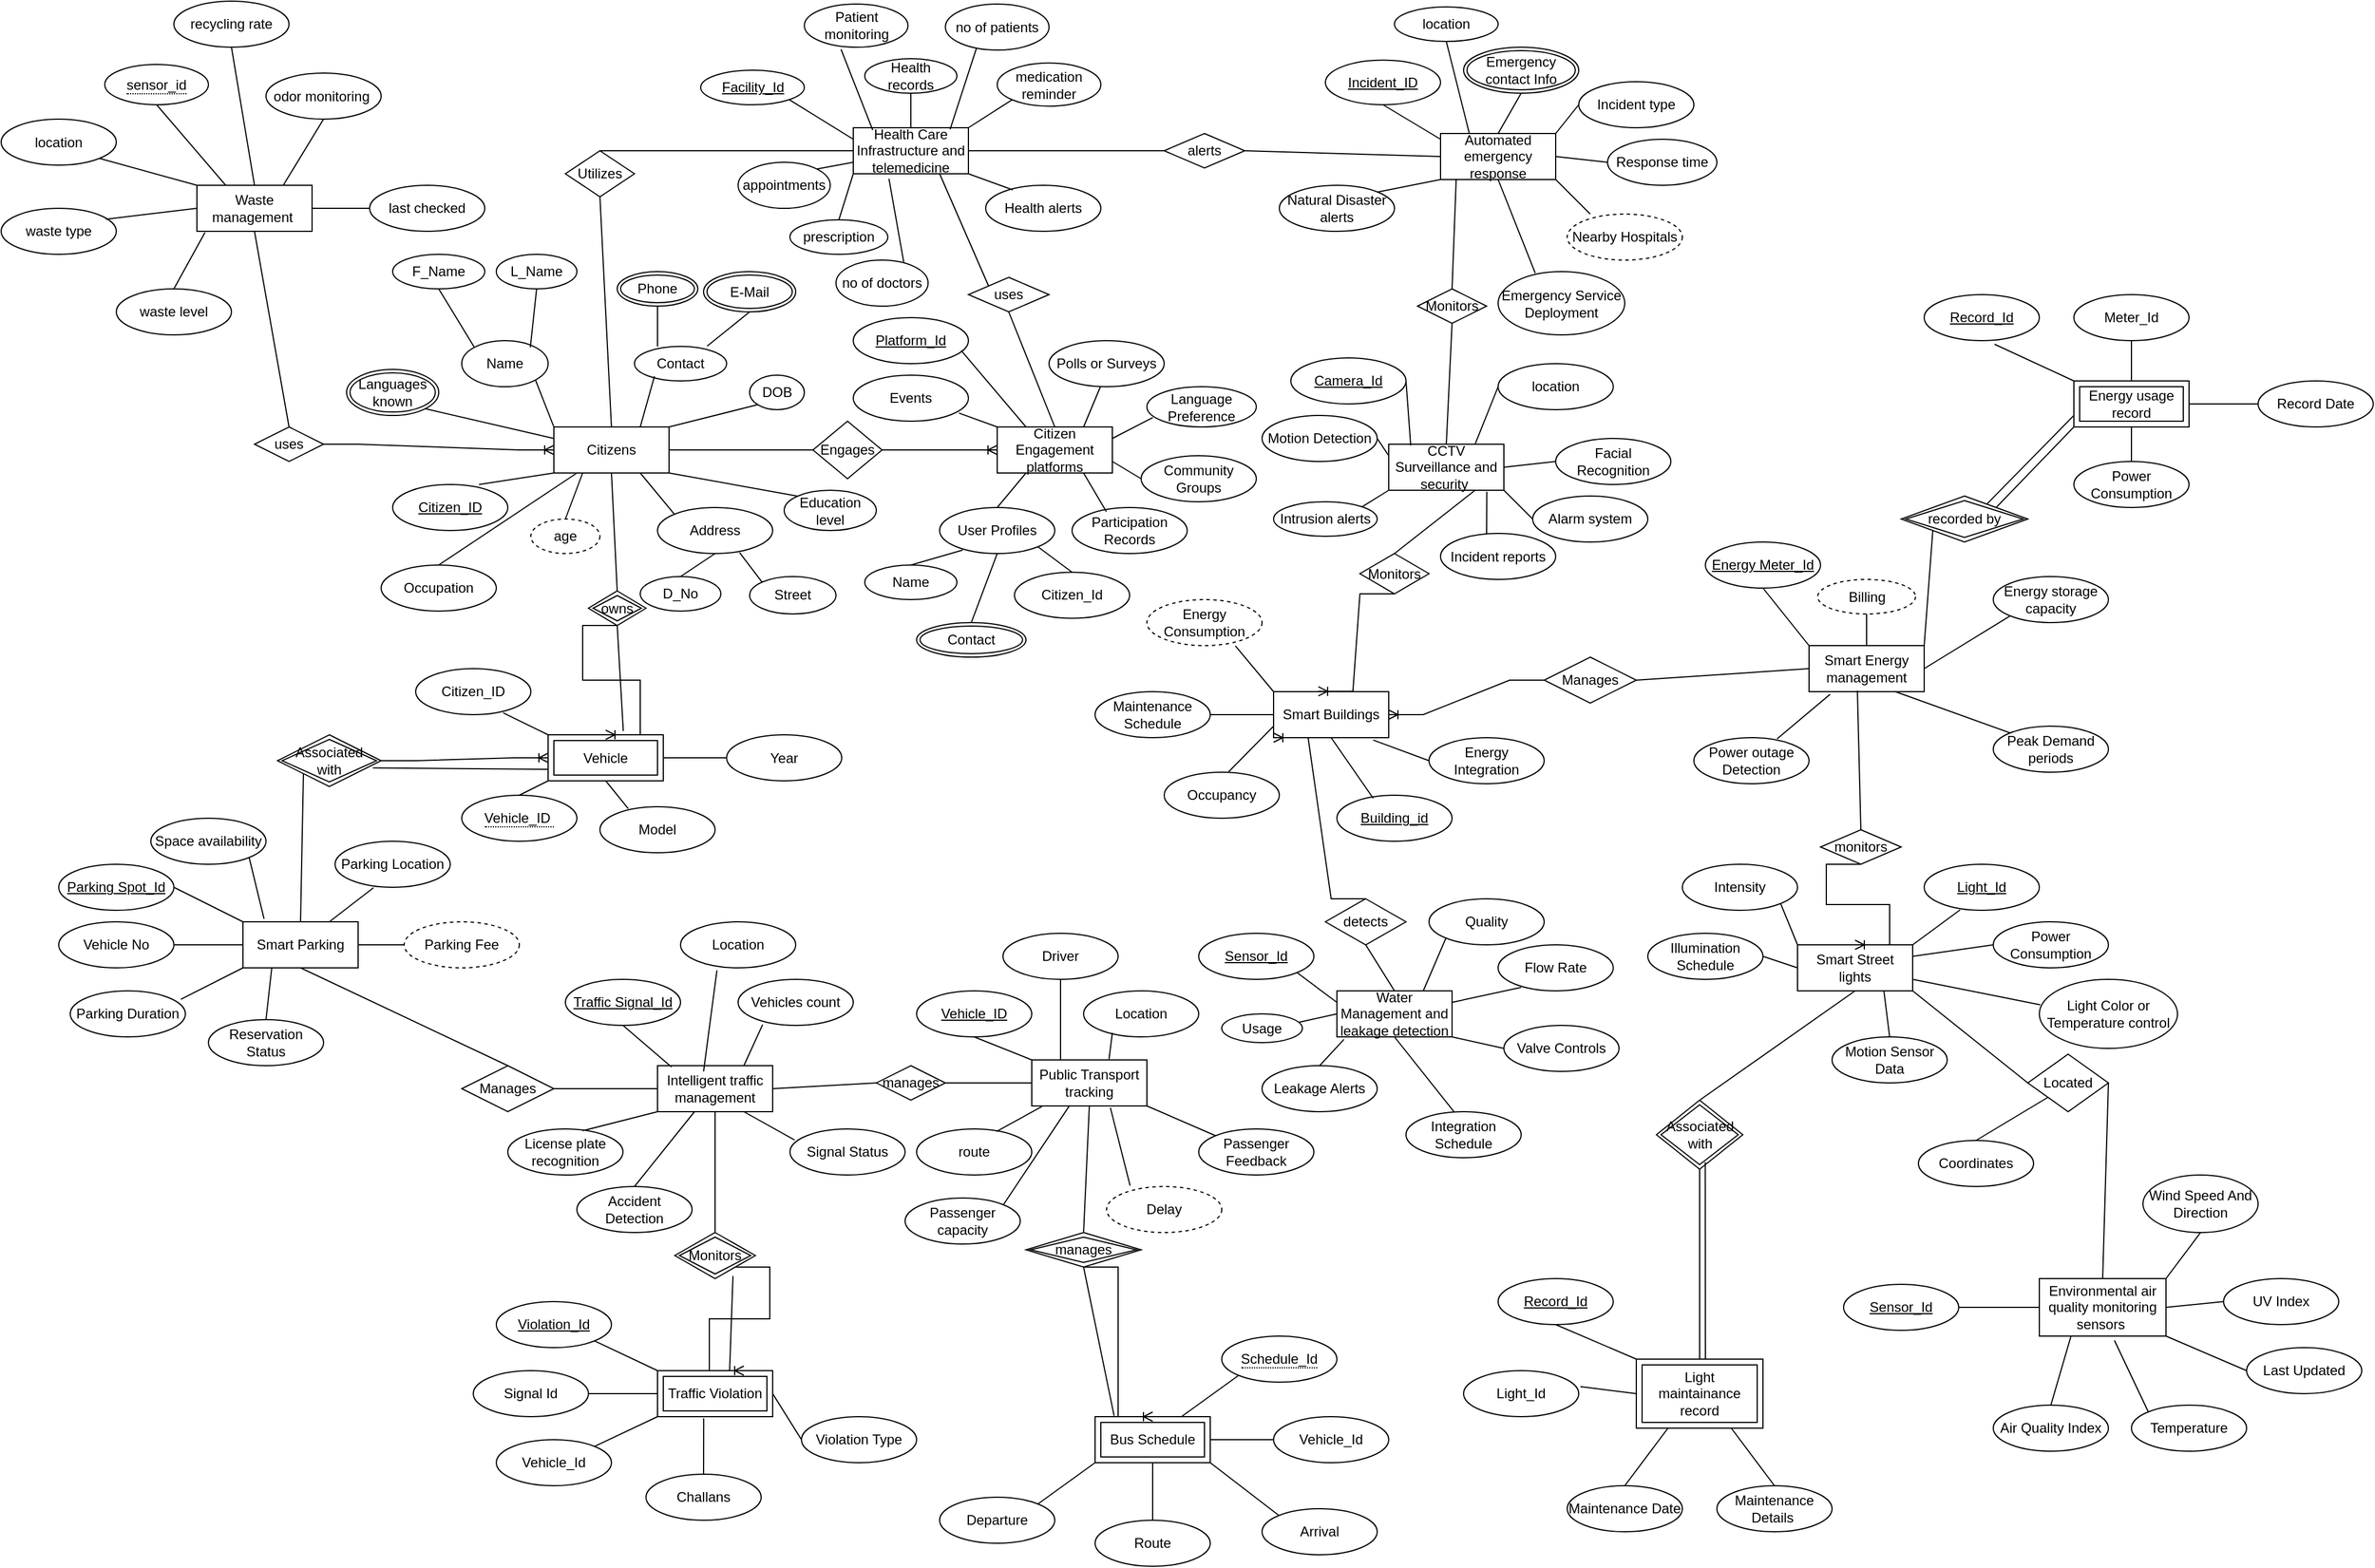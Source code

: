 <mxfile version="24.0.7" type="device">
  <diagram id="R2lEEEUBdFMjLlhIrx00" name="Page-1">
    <mxGraphModel dx="1907" dy="1649" grid="1" gridSize="10" guides="1" tooltips="1" connect="1" arrows="1" fold="1" page="1" pageScale="1" pageWidth="850" pageHeight="1100" math="0" shadow="0" extFonts="Permanent Marker^https://fonts.googleapis.com/css?family=Permanent+Marker">
      <root>
        <mxCell id="0" />
        <mxCell id="1" parent="0" />
        <mxCell id="w0aTAAiYLHoESHImwESL-1" value="Citizens" style="whiteSpace=wrap;html=1;align=center;" vertex="1" parent="1">
          <mxGeometry x="40" y="80" width="100" height="40" as="geometry" />
        </mxCell>
        <mxCell id="w0aTAAiYLHoESHImwESL-2" value="Environmental air quality monitoring sensors&amp;nbsp;" style="whiteSpace=wrap;html=1;align=center;" vertex="1" parent="1">
          <mxGeometry x="1330" y="820" width="110" height="50" as="geometry" />
        </mxCell>
        <mxCell id="w0aTAAiYLHoESHImwESL-3" value="Waste management&amp;nbsp;" style="whiteSpace=wrap;html=1;align=center;" vertex="1" parent="1">
          <mxGeometry x="-270" y="-130" width="100" height="40" as="geometry" />
        </mxCell>
        <mxCell id="w0aTAAiYLHoESHImwESL-4" value="Smart Street lights" style="whiteSpace=wrap;html=1;align=center;" vertex="1" parent="1">
          <mxGeometry x="1120" y="530" width="100" height="40" as="geometry" />
        </mxCell>
        <mxCell id="w0aTAAiYLHoESHImwESL-5" value="Water Management and leakage detection" style="whiteSpace=wrap;html=1;align=center;" vertex="1" parent="1">
          <mxGeometry x="720" y="570" width="100" height="40" as="geometry" />
        </mxCell>
        <mxCell id="w0aTAAiYLHoESHImwESL-6" value="Smart Parking" style="whiteSpace=wrap;html=1;align=center;" vertex="1" parent="1">
          <mxGeometry x="-230" y="510" width="100" height="40" as="geometry" />
        </mxCell>
        <mxCell id="w0aTAAiYLHoESHImwESL-7" value="Intelligent traffic management" style="whiteSpace=wrap;html=1;align=center;" vertex="1" parent="1">
          <mxGeometry x="130" y="635" width="100" height="40" as="geometry" />
        </mxCell>
        <mxCell id="w0aTAAiYLHoESHImwESL-8" value="Smart Energy management" style="whiteSpace=wrap;html=1;align=center;" vertex="1" parent="1">
          <mxGeometry x="1130" y="270" width="100" height="40" as="geometry" />
        </mxCell>
        <mxCell id="w0aTAAiYLHoESHImwESL-9" value="Public Transport tracking" style="whiteSpace=wrap;html=1;align=center;" vertex="1" parent="1">
          <mxGeometry x="455" y="630" width="100" height="40" as="geometry" />
        </mxCell>
        <mxCell id="w0aTAAiYLHoESHImwESL-12" value="Citizen Engagement platforms" style="whiteSpace=wrap;html=1;align=center;" vertex="1" parent="1">
          <mxGeometry x="425" y="80" width="100" height="40" as="geometry" />
        </mxCell>
        <mxCell id="w0aTAAiYLHoESHImwESL-13" value="Automated emergency response" style="whiteSpace=wrap;html=1;align=center;" vertex="1" parent="1">
          <mxGeometry x="810" y="-175" width="100" height="40" as="geometry" />
        </mxCell>
        <mxCell id="w0aTAAiYLHoESHImwESL-14" value="CCTV Surveillance and security&amp;nbsp;" style="whiteSpace=wrap;html=1;align=center;" vertex="1" parent="1">
          <mxGeometry x="765" y="95" width="100" height="40" as="geometry" />
        </mxCell>
        <mxCell id="w0aTAAiYLHoESHImwESL-16" value="Health Care Infrastructure and telemedicine" style="whiteSpace=wrap;html=1;align=center;" vertex="1" parent="1">
          <mxGeometry x="300" y="-180" width="100" height="40" as="geometry" />
        </mxCell>
        <mxCell id="w0aTAAiYLHoESHImwESL-18" value="Smart Buildings" style="whiteSpace=wrap;html=1;align=center;" vertex="1" parent="1">
          <mxGeometry x="665" y="310" width="100" height="40" as="geometry" />
        </mxCell>
        <mxCell id="w0aTAAiYLHoESHImwESL-24" value="Engages" style="shape=rhombus;perimeter=rhombusPerimeter;whiteSpace=wrap;html=1;align=center;" vertex="1" parent="1">
          <mxGeometry x="265" y="75" width="60" height="50" as="geometry" />
        </mxCell>
        <mxCell id="w0aTAAiYLHoESHImwESL-27" value="" style="edgeStyle=entityRelationEdgeStyle;fontSize=12;html=1;endArrow=ERoneToMany;rounded=0;entryX=0;entryY=0.5;entryDx=0;entryDy=0;" edge="1" parent="1" source="w0aTAAiYLHoESHImwESL-24" target="w0aTAAiYLHoESHImwESL-12">
          <mxGeometry width="100" height="100" relative="1" as="geometry">
            <mxPoint x="320" y="390" as="sourcePoint" />
            <mxPoint x="420" y="290" as="targetPoint" />
          </mxGeometry>
        </mxCell>
        <mxCell id="w0aTAAiYLHoESHImwESL-30" value="" style="endArrow=none;html=1;rounded=0;exitX=1;exitY=0.5;exitDx=0;exitDy=0;entryX=0;entryY=0.5;entryDx=0;entryDy=0;" edge="1" parent="1" source="w0aTAAiYLHoESHImwESL-1" target="w0aTAAiYLHoESHImwESL-24">
          <mxGeometry relative="1" as="geometry">
            <mxPoint x="290" y="340" as="sourcePoint" />
            <mxPoint x="450" y="340" as="targetPoint" />
          </mxGeometry>
        </mxCell>
        <mxCell id="w0aTAAiYLHoESHImwESL-31" value="Located" style="shape=rhombus;perimeter=rhombusPerimeter;whiteSpace=wrap;html=1;align=center;" vertex="1" parent="1">
          <mxGeometry x="1320" y="625" width="70" height="50" as="geometry" />
        </mxCell>
        <mxCell id="w0aTAAiYLHoESHImwESL-32" value="" style="endArrow=none;html=1;rounded=0;exitX=1;exitY=1;exitDx=0;exitDy=0;entryX=0;entryY=0.5;entryDx=0;entryDy=0;" edge="1" parent="1" source="w0aTAAiYLHoESHImwESL-4" target="w0aTAAiYLHoESHImwESL-31">
          <mxGeometry relative="1" as="geometry">
            <mxPoint x="290" y="340" as="sourcePoint" />
            <mxPoint x="450" y="340" as="targetPoint" />
          </mxGeometry>
        </mxCell>
        <mxCell id="w0aTAAiYLHoESHImwESL-33" value="" style="endArrow=none;html=1;rounded=0;exitX=1;exitY=0.5;exitDx=0;exitDy=0;entryX=0.5;entryY=0;entryDx=0;entryDy=0;" edge="1" parent="1" source="w0aTAAiYLHoESHImwESL-31" target="w0aTAAiYLHoESHImwESL-2">
          <mxGeometry relative="1" as="geometry">
            <mxPoint x="290" y="340" as="sourcePoint" />
            <mxPoint x="450" y="340" as="targetPoint" />
          </mxGeometry>
        </mxCell>
        <mxCell id="w0aTAAiYLHoESHImwESL-34" value="Utilizes" style="shape=rhombus;perimeter=rhombusPerimeter;whiteSpace=wrap;html=1;align=center;" vertex="1" parent="1">
          <mxGeometry x="50" y="-160" width="60" height="40" as="geometry" />
        </mxCell>
        <mxCell id="w0aTAAiYLHoESHImwESL-38" value="Vehicle" style="shape=ext;margin=3;double=1;whiteSpace=wrap;html=1;align=center;" vertex="1" parent="1">
          <mxGeometry x="35" y="347.5" width="100" height="40" as="geometry" />
        </mxCell>
        <mxCell id="w0aTAAiYLHoESHImwESL-39" value="owns" style="shape=rhombus;double=1;perimeter=rhombusPerimeter;whiteSpace=wrap;html=1;align=center;" vertex="1" parent="1">
          <mxGeometry x="70" y="222.5" width="50" height="30" as="geometry" />
        </mxCell>
        <mxCell id="w0aTAAiYLHoESHImwESL-44" value="manages" style="shape=rhombus;perimeter=rhombusPerimeter;whiteSpace=wrap;html=1;align=center;" vertex="1" parent="1">
          <mxGeometry x="320" y="635" width="60" height="30" as="geometry" />
        </mxCell>
        <mxCell id="w0aTAAiYLHoESHImwESL-45" value="" style="endArrow=none;html=1;rounded=0;exitX=1;exitY=0.5;exitDx=0;exitDy=0;entryX=0;entryY=0.5;entryDx=0;entryDy=0;" edge="1" parent="1" source="w0aTAAiYLHoESHImwESL-7" target="w0aTAAiYLHoESHImwESL-44">
          <mxGeometry relative="1" as="geometry">
            <mxPoint x="290" y="340" as="sourcePoint" />
            <mxPoint x="450" y="340" as="targetPoint" />
          </mxGeometry>
        </mxCell>
        <mxCell id="w0aTAAiYLHoESHImwESL-46" value="" style="endArrow=none;html=1;rounded=0;exitX=1;exitY=0.5;exitDx=0;exitDy=0;entryX=0;entryY=0.5;entryDx=0;entryDy=0;" edge="1" parent="1" source="w0aTAAiYLHoESHImwESL-44" target="w0aTAAiYLHoESHImwESL-9">
          <mxGeometry relative="1" as="geometry">
            <mxPoint x="290" y="340" as="sourcePoint" />
            <mxPoint x="450" y="340" as="targetPoint" />
          </mxGeometry>
        </mxCell>
        <mxCell id="w0aTAAiYLHoESHImwESL-47" value="Traffic Violation" style="shape=ext;margin=3;double=1;whiteSpace=wrap;html=1;align=center;" vertex="1" parent="1">
          <mxGeometry x="130" y="900" width="100" height="40" as="geometry" />
        </mxCell>
        <mxCell id="w0aTAAiYLHoESHImwESL-48" value="Monitors" style="shape=rhombus;double=1;perimeter=rhombusPerimeter;whiteSpace=wrap;html=1;align=center;" vertex="1" parent="1">
          <mxGeometry x="145" y="780" width="70" height="40" as="geometry" />
        </mxCell>
        <mxCell id="w0aTAAiYLHoESHImwESL-49" value="" style="endArrow=none;html=1;rounded=0;exitX=0.5;exitY=1;exitDx=0;exitDy=0;entryX=0.5;entryY=0;entryDx=0;entryDy=0;" edge="1" parent="1" source="w0aTAAiYLHoESHImwESL-7" target="w0aTAAiYLHoESHImwESL-48">
          <mxGeometry relative="1" as="geometry">
            <mxPoint x="290" y="570" as="sourcePoint" />
            <mxPoint x="450" y="570" as="targetPoint" />
          </mxGeometry>
        </mxCell>
        <mxCell id="w0aTAAiYLHoESHImwESL-52" value="Associated with" style="shape=rhombus;double=1;perimeter=rhombusPerimeter;whiteSpace=wrap;html=1;align=center;" vertex="1" parent="1">
          <mxGeometry x="-200" y="347.5" width="90" height="45" as="geometry" />
        </mxCell>
        <mxCell id="w0aTAAiYLHoESHImwESL-57" value="" style="endArrow=none;html=1;rounded=0;exitX=0;exitY=0.5;exitDx=0;exitDy=0;entryX=0.5;entryY=0;entryDx=0;entryDy=0;" edge="1" parent="1" source="w0aTAAiYLHoESHImwESL-16" target="w0aTAAiYLHoESHImwESL-34">
          <mxGeometry relative="1" as="geometry">
            <mxPoint x="290" y="220" as="sourcePoint" />
            <mxPoint x="450" y="220" as="targetPoint" />
          </mxGeometry>
        </mxCell>
        <mxCell id="w0aTAAiYLHoESHImwESL-59" value="" style="endArrow=none;html=1;rounded=0;exitX=0.5;exitY=1;exitDx=0;exitDy=0;entryX=0.5;entryY=0;entryDx=0;entryDy=0;" edge="1" parent="1" source="w0aTAAiYLHoESHImwESL-34" target="w0aTAAiYLHoESHImwESL-1">
          <mxGeometry relative="1" as="geometry">
            <mxPoint x="290" y="220" as="sourcePoint" />
            <mxPoint x="450" y="220" as="targetPoint" />
          </mxGeometry>
        </mxCell>
        <mxCell id="w0aTAAiYLHoESHImwESL-60" value="" style="endArrow=none;html=1;rounded=0;entryX=0.5;entryY=1;entryDx=0;entryDy=0;exitX=0.5;exitY=0;exitDx=0;exitDy=0;" edge="1" parent="1" source="w0aTAAiYLHoESHImwESL-39" target="w0aTAAiYLHoESHImwESL-1">
          <mxGeometry relative="1" as="geometry">
            <mxPoint x="290" y="220" as="sourcePoint" />
            <mxPoint x="450" y="220" as="targetPoint" />
          </mxGeometry>
        </mxCell>
        <mxCell id="w0aTAAiYLHoESHImwESL-62" value="" style="endArrow=none;html=1;rounded=0;exitX=0.5;exitY=0;exitDx=0;exitDy=0;entryX=0;entryY=1;entryDx=0;entryDy=0;" edge="1" parent="1" source="w0aTAAiYLHoESHImwESL-6" target="w0aTAAiYLHoESHImwESL-52">
          <mxGeometry relative="1" as="geometry">
            <mxPoint x="290" y="300" as="sourcePoint" />
            <mxPoint x="450" y="300" as="targetPoint" />
          </mxGeometry>
        </mxCell>
        <mxCell id="w0aTAAiYLHoESHImwESL-63" value="" style="edgeStyle=entityRelationEdgeStyle;fontSize=12;html=1;endArrow=ERoneToMany;rounded=0;entryX=0;entryY=0.5;entryDx=0;entryDy=0;exitX=1;exitY=0.5;exitDx=0;exitDy=0;" edge="1" parent="1" source="w0aTAAiYLHoESHImwESL-52" target="w0aTAAiYLHoESHImwESL-38">
          <mxGeometry width="100" height="100" relative="1" as="geometry">
            <mxPoint x="320" y="350" as="sourcePoint" />
            <mxPoint x="420" y="250" as="targetPoint" />
          </mxGeometry>
        </mxCell>
        <mxCell id="w0aTAAiYLHoESHImwESL-64" value="Manages" style="shape=rhombus;perimeter=rhombusPerimeter;whiteSpace=wrap;html=1;align=center;" vertex="1" parent="1">
          <mxGeometry x="-40" y="635" width="80" height="40" as="geometry" />
        </mxCell>
        <mxCell id="w0aTAAiYLHoESHImwESL-66" value="" style="endArrow=none;html=1;rounded=0;exitX=1;exitY=0.5;exitDx=0;exitDy=0;entryX=0;entryY=0.5;entryDx=0;entryDy=0;" edge="1" parent="1" source="w0aTAAiYLHoESHImwESL-64" target="w0aTAAiYLHoESHImwESL-7">
          <mxGeometry relative="1" as="geometry">
            <mxPoint x="290" y="300" as="sourcePoint" />
            <mxPoint x="450" y="300" as="targetPoint" />
          </mxGeometry>
        </mxCell>
        <mxCell id="w0aTAAiYLHoESHImwESL-67" value="" style="endArrow=none;html=1;rounded=0;exitX=0.5;exitY=0;exitDx=0;exitDy=0;entryX=0.5;entryY=1;entryDx=0;entryDy=0;" edge="1" parent="1" source="w0aTAAiYLHoESHImwESL-64" target="w0aTAAiYLHoESHImwESL-6">
          <mxGeometry relative="1" as="geometry">
            <mxPoint x="290" y="300" as="sourcePoint" />
            <mxPoint x="450" y="300" as="targetPoint" />
          </mxGeometry>
        </mxCell>
        <mxCell id="w0aTAAiYLHoESHImwESL-68" value="uses" style="shape=rhombus;perimeter=rhombusPerimeter;whiteSpace=wrap;html=1;align=center;" vertex="1" parent="1">
          <mxGeometry x="-220" y="80" width="60" height="30" as="geometry" />
        </mxCell>
        <mxCell id="w0aTAAiYLHoESHImwESL-70" value="" style="edgeStyle=entityRelationEdgeStyle;fontSize=12;html=1;endArrow=ERoneToMany;rounded=0;entryX=0;entryY=0.5;entryDx=0;entryDy=0;exitX=1;exitY=0.5;exitDx=0;exitDy=0;" edge="1" parent="1" source="w0aTAAiYLHoESHImwESL-68" target="w0aTAAiYLHoESHImwESL-1">
          <mxGeometry width="100" height="100" relative="1" as="geometry">
            <mxPoint x="320" y="350" as="sourcePoint" />
            <mxPoint x="420" y="250" as="targetPoint" />
          </mxGeometry>
        </mxCell>
        <mxCell id="w0aTAAiYLHoESHImwESL-71" value="" style="endArrow=none;html=1;rounded=0;exitX=0.5;exitY=1;exitDx=0;exitDy=0;entryX=0.5;entryY=0;entryDx=0;entryDy=0;" edge="1" parent="1" source="w0aTAAiYLHoESHImwESL-3" target="w0aTAAiYLHoESHImwESL-68">
          <mxGeometry relative="1" as="geometry">
            <mxPoint x="290" y="300" as="sourcePoint" />
            <mxPoint x="450" y="300" as="targetPoint" />
          </mxGeometry>
        </mxCell>
        <mxCell id="w0aTAAiYLHoESHImwESL-77" value="uses" style="shape=rhombus;perimeter=rhombusPerimeter;whiteSpace=wrap;html=1;align=center;" vertex="1" parent="1">
          <mxGeometry x="400" y="-50" width="70" height="30" as="geometry" />
        </mxCell>
        <mxCell id="w0aTAAiYLHoESHImwESL-82" value="" style="endArrow=none;html=1;rounded=0;exitX=0.75;exitY=1;exitDx=0;exitDy=0;entryX=0;entryY=0;entryDx=0;entryDy=0;" edge="1" parent="1" source="w0aTAAiYLHoESHImwESL-16" target="w0aTAAiYLHoESHImwESL-77">
          <mxGeometry relative="1" as="geometry">
            <mxPoint x="400" y="140" as="sourcePoint" />
            <mxPoint x="560" y="140" as="targetPoint" />
          </mxGeometry>
        </mxCell>
        <mxCell id="w0aTAAiYLHoESHImwESL-83" value="" style="endArrow=none;html=1;rounded=0;exitX=0.5;exitY=1;exitDx=0;exitDy=0;entryX=0.5;entryY=0;entryDx=0;entryDy=0;" edge="1" parent="1" source="w0aTAAiYLHoESHImwESL-77" target="w0aTAAiYLHoESHImwESL-12">
          <mxGeometry relative="1" as="geometry">
            <mxPoint x="400" y="140" as="sourcePoint" />
            <mxPoint x="560" y="140" as="targetPoint" />
          </mxGeometry>
        </mxCell>
        <mxCell id="w0aTAAiYLHoESHImwESL-84" value="Monitors" style="shape=rhombus;perimeter=rhombusPerimeter;whiteSpace=wrap;html=1;align=center;" vertex="1" parent="1">
          <mxGeometry x="790" y="-40" width="60" height="30" as="geometry" />
        </mxCell>
        <mxCell id="w0aTAAiYLHoESHImwESL-85" value="Monitors" style="shape=rhombus;perimeter=rhombusPerimeter;whiteSpace=wrap;html=1;align=center;" vertex="1" parent="1">
          <mxGeometry x="740" y="190" width="60" height="35" as="geometry" />
        </mxCell>
        <mxCell id="w0aTAAiYLHoESHImwESL-86" value="" style="endArrow=none;html=1;rounded=0;exitX=0.5;exitY=1;exitDx=0;exitDy=0;entryX=0.5;entryY=0;entryDx=0;entryDy=0;" edge="1" parent="1" source="w0aTAAiYLHoESHImwESL-84" target="w0aTAAiYLHoESHImwESL-14">
          <mxGeometry relative="1" as="geometry">
            <mxPoint x="400" y="140" as="sourcePoint" />
            <mxPoint x="560" y="140" as="targetPoint" />
          </mxGeometry>
        </mxCell>
        <mxCell id="w0aTAAiYLHoESHImwESL-87" value="" style="endArrow=none;html=1;rounded=0;exitX=0.136;exitY=0.985;exitDx=0;exitDy=0;entryX=0.5;entryY=0;entryDx=0;entryDy=0;exitPerimeter=0;" edge="1" parent="1" source="w0aTAAiYLHoESHImwESL-13" target="w0aTAAiYLHoESHImwESL-84">
          <mxGeometry relative="1" as="geometry">
            <mxPoint x="400" y="140" as="sourcePoint" />
            <mxPoint x="560" y="140" as="targetPoint" />
          </mxGeometry>
        </mxCell>
        <mxCell id="w0aTAAiYLHoESHImwESL-88" style="edgeStyle=orthogonalEdgeStyle;rounded=0;orthogonalLoop=1;jettySize=auto;html=1;exitX=0.5;exitY=1;exitDx=0;exitDy=0;" edge="1" parent="1" source="w0aTAAiYLHoESHImwESL-85" target="w0aTAAiYLHoESHImwESL-85">
          <mxGeometry relative="1" as="geometry" />
        </mxCell>
        <mxCell id="w0aTAAiYLHoESHImwESL-89" value="" style="endArrow=none;html=1;rounded=0;exitX=0.75;exitY=1;exitDx=0;exitDy=0;entryX=0.5;entryY=0;entryDx=0;entryDy=0;" edge="1" parent="1" source="w0aTAAiYLHoESHImwESL-14" target="w0aTAAiYLHoESHImwESL-85">
          <mxGeometry relative="1" as="geometry">
            <mxPoint x="400" y="220" as="sourcePoint" />
            <mxPoint x="560" y="220" as="targetPoint" />
          </mxGeometry>
        </mxCell>
        <mxCell id="w0aTAAiYLHoESHImwESL-91" value="" style="edgeStyle=entityRelationEdgeStyle;fontSize=12;html=1;endArrow=ERoneToMany;rounded=0;entryX=0.389;entryY=-0.007;entryDx=0;entryDy=0;exitX=0.5;exitY=1;exitDx=0;exitDy=0;entryPerimeter=0;" edge="1" parent="1" source="w0aTAAiYLHoESHImwESL-85" target="w0aTAAiYLHoESHImwESL-18">
          <mxGeometry width="100" height="100" relative="1" as="geometry">
            <mxPoint x="430" y="270" as="sourcePoint" />
            <mxPoint x="530" y="170" as="targetPoint" />
            <Array as="points">
              <mxPoint x="540" y="250" />
              <mxPoint x="530" y="270" />
              <mxPoint x="540" y="260" />
            </Array>
          </mxGeometry>
        </mxCell>
        <mxCell id="w0aTAAiYLHoESHImwESL-92" value="detects" style="shape=rhombus;perimeter=rhombusPerimeter;whiteSpace=wrap;html=1;align=center;" vertex="1" parent="1">
          <mxGeometry x="710" y="490" width="70" height="40" as="geometry" />
        </mxCell>
        <mxCell id="w0aTAAiYLHoESHImwESL-93" value="" style="endArrow=none;html=1;rounded=0;entryX=0.5;entryY=0;entryDx=0;entryDy=0;exitX=0.5;exitY=1;exitDx=0;exitDy=0;" edge="1" parent="1" source="w0aTAAiYLHoESHImwESL-92" target="w0aTAAiYLHoESHImwESL-5">
          <mxGeometry relative="1" as="geometry">
            <mxPoint x="400" y="290" as="sourcePoint" />
            <mxPoint x="560" y="290" as="targetPoint" />
          </mxGeometry>
        </mxCell>
        <mxCell id="w0aTAAiYLHoESHImwESL-95" value="" style="edgeStyle=entityRelationEdgeStyle;fontSize=12;html=1;endArrow=ERoneToMany;rounded=0;entryX=0;entryY=1;entryDx=0;entryDy=0;exitX=0.5;exitY=0;exitDx=0;exitDy=0;" edge="1" parent="1" source="w0aTAAiYLHoESHImwESL-92" target="w0aTAAiYLHoESHImwESL-18">
          <mxGeometry width="100" height="100" relative="1" as="geometry">
            <mxPoint x="430" y="340" as="sourcePoint" />
            <mxPoint x="530" y="240" as="targetPoint" />
          </mxGeometry>
        </mxCell>
        <mxCell id="w0aTAAiYLHoESHImwESL-96" value="Manages" style="shape=rhombus;perimeter=rhombusPerimeter;whiteSpace=wrap;html=1;align=center;" vertex="1" parent="1">
          <mxGeometry x="900" y="280" width="80" height="40" as="geometry" />
        </mxCell>
        <mxCell id="w0aTAAiYLHoESHImwESL-98" value="" style="edgeStyle=entityRelationEdgeStyle;fontSize=12;html=1;endArrow=ERoneToMany;rounded=0;exitX=0;exitY=0.5;exitDx=0;exitDy=0;entryX=1;entryY=0.5;entryDx=0;entryDy=0;" edge="1" parent="1" source="w0aTAAiYLHoESHImwESL-96" target="w0aTAAiYLHoESHImwESL-18">
          <mxGeometry width="100" height="100" relative="1" as="geometry">
            <mxPoint x="430" y="340" as="sourcePoint" />
            <mxPoint x="530" y="240" as="targetPoint" />
            <Array as="points">
              <mxPoint x="900" y="150" />
            </Array>
          </mxGeometry>
        </mxCell>
        <mxCell id="w0aTAAiYLHoESHImwESL-99" value="" style="endArrow=none;html=1;rounded=0;entryX=0;entryY=0.5;entryDx=0;entryDy=0;exitX=1;exitY=0.5;exitDx=0;exitDy=0;" edge="1" parent="1" source="w0aTAAiYLHoESHImwESL-96" target="w0aTAAiYLHoESHImwESL-8">
          <mxGeometry relative="1" as="geometry">
            <mxPoint x="870" y="300" as="sourcePoint" />
            <mxPoint x="560" y="290" as="targetPoint" />
          </mxGeometry>
        </mxCell>
        <mxCell id="w0aTAAiYLHoESHImwESL-100" value="monitors" style="shape=rhombus;perimeter=rhombusPerimeter;whiteSpace=wrap;html=1;align=center;" vertex="1" parent="1">
          <mxGeometry x="1140" y="430" width="70" height="30" as="geometry" />
        </mxCell>
        <mxCell id="w0aTAAiYLHoESHImwESL-102" value="" style="endArrow=none;html=1;rounded=0;exitX=0.42;exitY=0.978;exitDx=0;exitDy=0;exitPerimeter=0;entryX=0.5;entryY=0;entryDx=0;entryDy=0;" edge="1" parent="1" source="w0aTAAiYLHoESHImwESL-8" target="w0aTAAiYLHoESHImwESL-100">
          <mxGeometry relative="1" as="geometry">
            <mxPoint x="680" y="350" as="sourcePoint" />
            <mxPoint x="840" y="350" as="targetPoint" />
          </mxGeometry>
        </mxCell>
        <mxCell id="w0aTAAiYLHoESHImwESL-103" value="" style="edgeStyle=entityRelationEdgeStyle;fontSize=12;html=1;endArrow=ERoneToMany;rounded=0;exitX=0.5;exitY=1;exitDx=0;exitDy=0;entryX=0.5;entryY=0;entryDx=0;entryDy=0;" edge="1" parent="1" source="w0aTAAiYLHoESHImwESL-100" target="w0aTAAiYLHoESHImwESL-4">
          <mxGeometry width="100" height="100" relative="1" as="geometry">
            <mxPoint x="750" y="370" as="sourcePoint" />
            <mxPoint x="870" y="385" as="targetPoint" />
          </mxGeometry>
        </mxCell>
        <mxCell id="w0aTAAiYLHoESHImwESL-104" value="alerts" style="shape=rhombus;perimeter=rhombusPerimeter;whiteSpace=wrap;html=1;align=center;" vertex="1" parent="1">
          <mxGeometry x="570" y="-175" width="70" height="30" as="geometry" />
        </mxCell>
        <mxCell id="w0aTAAiYLHoESHImwESL-105" value="" style="endArrow=none;html=1;rounded=0;exitX=1;exitY=0.5;exitDx=0;exitDy=0;entryX=0;entryY=0.5;entryDx=0;entryDy=0;" edge="1" parent="1" source="w0aTAAiYLHoESHImwESL-16" target="w0aTAAiYLHoESHImwESL-104">
          <mxGeometry relative="1" as="geometry">
            <mxPoint x="680" y="130" as="sourcePoint" />
            <mxPoint x="840" y="130" as="targetPoint" />
          </mxGeometry>
        </mxCell>
        <mxCell id="w0aTAAiYLHoESHImwESL-106" value="" style="endArrow=none;html=1;rounded=0;entryX=0;entryY=0.5;entryDx=0;entryDy=0;exitX=1;exitY=0.5;exitDx=0;exitDy=0;" edge="1" parent="1" source="w0aTAAiYLHoESHImwESL-104" target="w0aTAAiYLHoESHImwESL-13">
          <mxGeometry relative="1" as="geometry">
            <mxPoint x="680" y="130" as="sourcePoint" />
            <mxPoint x="840" y="130" as="targetPoint" />
          </mxGeometry>
        </mxCell>
        <mxCell id="w0aTAAiYLHoESHImwESL-107" value="Light maintainance record" style="shape=ext;margin=3;double=1;whiteSpace=wrap;html=1;align=center;" vertex="1" parent="1">
          <mxGeometry x="980" y="890" width="110" height="60" as="geometry" />
        </mxCell>
        <mxCell id="w0aTAAiYLHoESHImwESL-108" value="Associated with" style="shape=rhombus;double=1;perimeter=rhombusPerimeter;whiteSpace=wrap;html=1;align=center;" vertex="1" parent="1">
          <mxGeometry x="997.5" y="665" width="75" height="60" as="geometry" />
        </mxCell>
        <mxCell id="w0aTAAiYLHoESHImwESL-109" value="" style="endArrow=none;html=1;rounded=0;entryX=0.5;entryY=0;entryDx=0;entryDy=0;exitX=0.5;exitY=1;exitDx=0;exitDy=0;" edge="1" parent="1" source="w0aTAAiYLHoESHImwESL-108" target="w0aTAAiYLHoESHImwESL-107">
          <mxGeometry relative="1" as="geometry">
            <mxPoint x="650" y="560" as="sourcePoint" />
            <mxPoint x="810" y="560" as="targetPoint" />
          </mxGeometry>
        </mxCell>
        <mxCell id="w0aTAAiYLHoESHImwESL-110" value="" style="endArrow=none;html=1;rounded=0;entryX=0.5;entryY=0;entryDx=0;entryDy=0;exitX=0.5;exitY=1;exitDx=0;exitDy=0;" edge="1" parent="1" source="w0aTAAiYLHoESHImwESL-4" target="w0aTAAiYLHoESHImwESL-108">
          <mxGeometry relative="1" as="geometry">
            <mxPoint x="650" y="560" as="sourcePoint" />
            <mxPoint x="810" y="560" as="targetPoint" />
          </mxGeometry>
        </mxCell>
        <mxCell id="w0aTAAiYLHoESHImwESL-111" value="Energy usage record" style="shape=ext;margin=3;double=1;whiteSpace=wrap;html=1;align=center;" vertex="1" parent="1">
          <mxGeometry x="1360" y="40" width="100" height="40" as="geometry" />
        </mxCell>
        <mxCell id="w0aTAAiYLHoESHImwESL-112" value="recorded by" style="shape=rhombus;double=1;perimeter=rhombusPerimeter;whiteSpace=wrap;html=1;align=center;" vertex="1" parent="1">
          <mxGeometry x="1210" y="140" width="110" height="40" as="geometry" />
        </mxCell>
        <mxCell id="w0aTAAiYLHoESHImwESL-113" value="" style="endArrow=none;html=1;rounded=0;exitX=1;exitY=0;exitDx=0;exitDy=0;entryX=0;entryY=1;entryDx=0;entryDy=0;" edge="1" parent="1" source="w0aTAAiYLHoESHImwESL-8" target="w0aTAAiYLHoESHImwESL-112">
          <mxGeometry relative="1" as="geometry">
            <mxPoint x="650" y="160" as="sourcePoint" />
            <mxPoint x="810" y="160" as="targetPoint" />
          </mxGeometry>
        </mxCell>
        <mxCell id="w0aTAAiYLHoESHImwESL-114" value="" style="endArrow=none;html=1;rounded=0;exitX=0;exitY=1;exitDx=0;exitDy=0;entryX=1;entryY=0;entryDx=0;entryDy=0;" edge="1" parent="1" source="w0aTAAiYLHoESHImwESL-111" target="w0aTAAiYLHoESHImwESL-112">
          <mxGeometry relative="1" as="geometry">
            <mxPoint x="650" y="160" as="sourcePoint" />
            <mxPoint x="810" y="160" as="targetPoint" />
          </mxGeometry>
        </mxCell>
        <mxCell id="w0aTAAiYLHoESHImwESL-116" value="" style="edgeStyle=entityRelationEdgeStyle;fontSize=12;html=1;endArrow=ERoneToMany;rounded=0;exitX=1;exitY=1;exitDx=0;exitDy=0;entryX=0.75;entryY=0;entryDx=0;entryDy=0;" edge="1" parent="1" source="w0aTAAiYLHoESHImwESL-48" target="w0aTAAiYLHoESHImwESL-47">
          <mxGeometry width="100" height="100" relative="1" as="geometry">
            <mxPoint x="220" y="650" as="sourcePoint" />
            <mxPoint x="300" y="710" as="targetPoint" />
          </mxGeometry>
        </mxCell>
        <mxCell id="w0aTAAiYLHoESHImwESL-117" value="Bus Schedule" style="shape=ext;margin=3;double=1;whiteSpace=wrap;html=1;align=center;" vertex="1" parent="1">
          <mxGeometry x="510" y="940" width="100" height="40" as="geometry" />
        </mxCell>
        <mxCell id="w0aTAAiYLHoESHImwESL-118" value="manages" style="shape=rhombus;double=1;perimeter=rhombusPerimeter;whiteSpace=wrap;html=1;align=center;" vertex="1" parent="1">
          <mxGeometry x="450" y="780" width="100" height="30" as="geometry" />
        </mxCell>
        <mxCell id="w0aTAAiYLHoESHImwESL-119" value="" style="edgeStyle=entityRelationEdgeStyle;fontSize=12;html=1;endArrow=ERoneToMany;rounded=0;entryX=0.5;entryY=0;entryDx=0;entryDy=0;exitX=0.5;exitY=1;exitDx=0;exitDy=0;" edge="1" parent="1" source="w0aTAAiYLHoESHImwESL-118" target="w0aTAAiYLHoESHImwESL-117">
          <mxGeometry width="100" height="100" relative="1" as="geometry">
            <mxPoint x="470" y="650" as="sourcePoint" />
            <mxPoint x="550" y="650" as="targetPoint" />
          </mxGeometry>
        </mxCell>
        <mxCell id="w0aTAAiYLHoESHImwESL-120" value="" style="endArrow=none;html=1;rounded=0;exitX=0.5;exitY=1;exitDx=0;exitDy=0;entryX=0.5;entryY=0;entryDx=0;entryDy=0;" edge="1" parent="1" source="w0aTAAiYLHoESHImwESL-9" target="w0aTAAiYLHoESHImwESL-118">
          <mxGeometry relative="1" as="geometry">
            <mxPoint x="420" y="700" as="sourcePoint" />
            <mxPoint x="580" y="700" as="targetPoint" />
          </mxGeometry>
        </mxCell>
        <mxCell id="w0aTAAiYLHoESHImwESL-123" value="" style="edgeStyle=entityRelationEdgeStyle;fontSize=12;html=1;endArrow=ERoneToMany;rounded=0;exitX=0.5;exitY=1;exitDx=0;exitDy=0;entryX=0.5;entryY=0;entryDx=0;entryDy=0;" edge="1" parent="1" source="w0aTAAiYLHoESHImwESL-39" target="w0aTAAiYLHoESHImwESL-38">
          <mxGeometry width="100" height="100" relative="1" as="geometry">
            <mxPoint x="80" y="390" as="sourcePoint" />
            <mxPoint x="180" y="290" as="targetPoint" />
          </mxGeometry>
        </mxCell>
        <mxCell id="w0aTAAiYLHoESHImwESL-130" value="&lt;span style=&quot;border-bottom: 1px dotted&quot;&gt;sensor_id&lt;/span&gt;" style="ellipse;whiteSpace=wrap;html=1;align=center;" vertex="1" parent="1">
          <mxGeometry x="-350" y="-235" width="90" height="35" as="geometry" />
        </mxCell>
        <mxCell id="w0aTAAiYLHoESHImwESL-131" value="waste type" style="ellipse;whiteSpace=wrap;html=1;align=center;" vertex="1" parent="1">
          <mxGeometry x="-440" y="-110" width="100" height="40" as="geometry" />
        </mxCell>
        <mxCell id="w0aTAAiYLHoESHImwESL-132" value="odor monitoring&amp;nbsp;" style="ellipse;whiteSpace=wrap;html=1;align=center;" vertex="1" parent="1">
          <mxGeometry x="-210" y="-227.5" width="100" height="40" as="geometry" />
        </mxCell>
        <mxCell id="w0aTAAiYLHoESHImwESL-133" value="location" style="ellipse;whiteSpace=wrap;html=1;align=center;" vertex="1" parent="1">
          <mxGeometry x="-440" y="-187.5" width="100" height="40" as="geometry" />
        </mxCell>
        <mxCell id="w0aTAAiYLHoESHImwESL-134" value="waste level" style="ellipse;whiteSpace=wrap;html=1;align=center;" vertex="1" parent="1">
          <mxGeometry x="-340" y="-40" width="100" height="40" as="geometry" />
        </mxCell>
        <mxCell id="w0aTAAiYLHoESHImwESL-135" value="recycling rate" style="ellipse;whiteSpace=wrap;html=1;align=center;" vertex="1" parent="1">
          <mxGeometry x="-290" y="-290" width="100" height="40" as="geometry" />
        </mxCell>
        <mxCell id="w0aTAAiYLHoESHImwESL-136" value="last checked" style="ellipse;whiteSpace=wrap;html=1;align=center;" vertex="1" parent="1">
          <mxGeometry x="-120" y="-130" width="100" height="40" as="geometry" />
        </mxCell>
        <mxCell id="w0aTAAiYLHoESHImwESL-147" value="" style="endArrow=none;html=1;rounded=0;entryX=0;entryY=0.5;entryDx=0;entryDy=0;" edge="1" parent="1" source="w0aTAAiYLHoESHImwESL-3" target="w0aTAAiYLHoESHImwESL-136">
          <mxGeometry relative="1" as="geometry">
            <mxPoint x="-260" y="-130" as="sourcePoint" />
            <mxPoint x="-100" y="-130" as="targetPoint" />
          </mxGeometry>
        </mxCell>
        <mxCell id="w0aTAAiYLHoESHImwESL-148" value="" style="endArrow=none;html=1;rounded=0;entryX=0.5;entryY=1;entryDx=0;entryDy=0;exitX=0.75;exitY=0;exitDx=0;exitDy=0;" edge="1" parent="1" source="w0aTAAiYLHoESHImwESL-3" target="w0aTAAiYLHoESHImwESL-132">
          <mxGeometry relative="1" as="geometry">
            <mxPoint x="-180" y="-130" as="sourcePoint" />
            <mxPoint x="-100" y="-130" as="targetPoint" />
          </mxGeometry>
        </mxCell>
        <mxCell id="w0aTAAiYLHoESHImwESL-149" value="" style="endArrow=none;html=1;rounded=0;entryX=0.5;entryY=1;entryDx=0;entryDy=0;exitX=0.5;exitY=0;exitDx=0;exitDy=0;" edge="1" parent="1" source="w0aTAAiYLHoESHImwESL-3" target="w0aTAAiYLHoESHImwESL-135">
          <mxGeometry relative="1" as="geometry">
            <mxPoint x="-260" y="-130" as="sourcePoint" />
            <mxPoint x="-100" y="-130" as="targetPoint" />
          </mxGeometry>
        </mxCell>
        <mxCell id="w0aTAAiYLHoESHImwESL-150" value="" style="endArrow=none;html=1;rounded=0;entryX=0.5;entryY=1;entryDx=0;entryDy=0;exitX=0.25;exitY=0;exitDx=0;exitDy=0;" edge="1" parent="1" source="w0aTAAiYLHoESHImwESL-3" target="w0aTAAiYLHoESHImwESL-130">
          <mxGeometry relative="1" as="geometry">
            <mxPoint x="-230" y="-130" as="sourcePoint" />
            <mxPoint x="-100" y="-130" as="targetPoint" />
          </mxGeometry>
        </mxCell>
        <mxCell id="w0aTAAiYLHoESHImwESL-155" value="" style="endArrow=none;html=1;rounded=0;entryX=0;entryY=0;entryDx=0;entryDy=0;exitX=1;exitY=1;exitDx=0;exitDy=0;" edge="1" parent="1" source="w0aTAAiYLHoESHImwESL-133" target="w0aTAAiYLHoESHImwESL-3">
          <mxGeometry relative="1" as="geometry">
            <mxPoint x="-480" y="-110" as="sourcePoint" />
            <mxPoint x="-320" y="-110" as="targetPoint" />
          </mxGeometry>
        </mxCell>
        <mxCell id="w0aTAAiYLHoESHImwESL-156" value="" style="endArrow=none;html=1;rounded=0;exitX=0.91;exitY=0.237;exitDx=0;exitDy=0;exitPerimeter=0;entryX=0;entryY=0.5;entryDx=0;entryDy=0;" edge="1" parent="1" source="w0aTAAiYLHoESHImwESL-131" target="w0aTAAiYLHoESHImwESL-3">
          <mxGeometry relative="1" as="geometry">
            <mxPoint x="-480" y="-110" as="sourcePoint" />
            <mxPoint x="-290" y="-110" as="targetPoint" />
          </mxGeometry>
        </mxCell>
        <mxCell id="w0aTAAiYLHoESHImwESL-157" value="" style="endArrow=none;html=1;rounded=0;entryX=0.07;entryY=1.025;entryDx=0;entryDy=0;entryPerimeter=0;exitX=0.5;exitY=0;exitDx=0;exitDy=0;" edge="1" parent="1" source="w0aTAAiYLHoESHImwESL-134" target="w0aTAAiYLHoESHImwESL-3">
          <mxGeometry relative="1" as="geometry">
            <mxPoint x="-480" y="-110" as="sourcePoint" />
            <mxPoint x="-320" y="-110" as="targetPoint" />
          </mxGeometry>
        </mxCell>
        <mxCell id="w0aTAAiYLHoESHImwESL-158" value="Street" style="ellipse;whiteSpace=wrap;html=1;align=center;" vertex="1" parent="1">
          <mxGeometry x="210" y="210" width="75" height="32.5" as="geometry" />
        </mxCell>
        <mxCell id="w0aTAAiYLHoESHImwESL-161" value="Contact" style="ellipse;whiteSpace=wrap;html=1;align=center;" vertex="1" parent="1">
          <mxGeometry x="110" y="10" width="80" height="30" as="geometry" />
        </mxCell>
        <mxCell id="w0aTAAiYLHoESHImwESL-162" value="D_No" style="ellipse;whiteSpace=wrap;html=1;align=center;" vertex="1" parent="1">
          <mxGeometry x="115" y="210" width="70" height="30" as="geometry" />
        </mxCell>
        <mxCell id="w0aTAAiYLHoESHImwESL-163" value="Address" style="ellipse;whiteSpace=wrap;html=1;align=center;" vertex="1" parent="1">
          <mxGeometry x="130" y="150" width="100" height="40" as="geometry" />
        </mxCell>
        <mxCell id="w0aTAAiYLHoESHImwESL-164" value="L_Name" style="ellipse;whiteSpace=wrap;html=1;align=center;" vertex="1" parent="1">
          <mxGeometry x="-10" y="-70" width="70" height="30" as="geometry" />
        </mxCell>
        <mxCell id="w0aTAAiYLHoESHImwESL-165" value="F_Name" style="ellipse;whiteSpace=wrap;html=1;align=center;" vertex="1" parent="1">
          <mxGeometry x="-100" y="-70" width="80" height="30" as="geometry" />
        </mxCell>
        <mxCell id="w0aTAAiYLHoESHImwESL-166" value="Name" style="ellipse;whiteSpace=wrap;html=1;align=center;" vertex="1" parent="1">
          <mxGeometry x="-40" y="5" width="75" height="40" as="geometry" />
        </mxCell>
        <mxCell id="w0aTAAiYLHoESHImwESL-167" value="" style="endArrow=none;html=1;rounded=0;exitX=0.5;exitY=1;exitDx=0;exitDy=0;entryX=0;entryY=0;entryDx=0;entryDy=0;" edge="1" parent="1" source="w0aTAAiYLHoESHImwESL-165" target="w0aTAAiYLHoESHImwESL-166">
          <mxGeometry relative="1" as="geometry">
            <mxPoint x="70" y="40" as="sourcePoint" />
            <mxPoint x="230" y="40" as="targetPoint" />
          </mxGeometry>
        </mxCell>
        <mxCell id="w0aTAAiYLHoESHImwESL-168" value="" style="endArrow=none;html=1;rounded=0;exitX=0.794;exitY=0.147;exitDx=0;exitDy=0;exitPerimeter=0;entryX=0.5;entryY=1;entryDx=0;entryDy=0;" edge="1" parent="1" source="w0aTAAiYLHoESHImwESL-166" target="w0aTAAiYLHoESHImwESL-164">
          <mxGeometry relative="1" as="geometry">
            <mxPoint x="70" y="40" as="sourcePoint" />
            <mxPoint x="230" y="40" as="targetPoint" />
          </mxGeometry>
        </mxCell>
        <mxCell id="w0aTAAiYLHoESHImwESL-169" value="" style="endArrow=none;html=1;rounded=0;exitX=1;exitY=1;exitDx=0;exitDy=0;entryX=0;entryY=0;entryDx=0;entryDy=0;" edge="1" parent="1" source="w0aTAAiYLHoESHImwESL-166" target="w0aTAAiYLHoESHImwESL-1">
          <mxGeometry relative="1" as="geometry">
            <mxPoint x="70" y="40" as="sourcePoint" />
            <mxPoint x="230" y="40" as="targetPoint" />
          </mxGeometry>
        </mxCell>
        <mxCell id="w0aTAAiYLHoESHImwESL-170" value="Citizen_ID" style="ellipse;whiteSpace=wrap;html=1;align=center;fontStyle=4;" vertex="1" parent="1">
          <mxGeometry x="-100" y="130" width="100" height="40" as="geometry" />
        </mxCell>
        <mxCell id="w0aTAAiYLHoESHImwESL-171" value="" style="endArrow=none;html=1;rounded=0;exitX=0.75;exitY=0;exitDx=0;exitDy=0;exitPerimeter=0;entryX=0;entryY=1;entryDx=0;entryDy=0;" edge="1" parent="1" source="w0aTAAiYLHoESHImwESL-170" target="w0aTAAiYLHoESHImwESL-1">
          <mxGeometry relative="1" as="geometry">
            <mxPoint x="70" y="40" as="sourcePoint" />
            <mxPoint x="230" y="40" as="targetPoint" />
          </mxGeometry>
        </mxCell>
        <mxCell id="w0aTAAiYLHoESHImwESL-173" value="" style="endArrow=none;html=1;rounded=0;exitX=0.75;exitY=1;exitDx=0;exitDy=0;entryX=0;entryY=0;entryDx=0;entryDy=0;" edge="1" parent="1" source="w0aTAAiYLHoESHImwESL-1" target="w0aTAAiYLHoESHImwESL-163">
          <mxGeometry relative="1" as="geometry">
            <mxPoint x="70" y="180" as="sourcePoint" />
            <mxPoint x="230" y="180" as="targetPoint" />
          </mxGeometry>
        </mxCell>
        <mxCell id="w0aTAAiYLHoESHImwESL-174" value="" style="endArrow=none;html=1;rounded=0;exitX=0.5;exitY=0;exitDx=0;exitDy=0;entryX=0.5;entryY=1;entryDx=0;entryDy=0;" edge="1" parent="1" source="w0aTAAiYLHoESHImwESL-162" target="w0aTAAiYLHoESHImwESL-163">
          <mxGeometry relative="1" as="geometry">
            <mxPoint x="70" y="130" as="sourcePoint" />
            <mxPoint x="230" y="130" as="targetPoint" />
          </mxGeometry>
        </mxCell>
        <mxCell id="w0aTAAiYLHoESHImwESL-175" value="" style="endArrow=none;html=1;rounded=0;exitX=0.713;exitY=0.979;exitDx=0;exitDy=0;exitPerimeter=0;entryX=0;entryY=0;entryDx=0;entryDy=0;" edge="1" parent="1" source="w0aTAAiYLHoESHImwESL-163" target="w0aTAAiYLHoESHImwESL-158">
          <mxGeometry relative="1" as="geometry">
            <mxPoint x="70" y="130" as="sourcePoint" />
            <mxPoint x="230" y="130" as="targetPoint" />
          </mxGeometry>
        </mxCell>
        <mxCell id="w0aTAAiYLHoESHImwESL-176" value="" style="endArrow=none;html=1;rounded=0;exitX=0.75;exitY=0;exitDx=0;exitDy=0;entryX=0.217;entryY=0.864;entryDx=0;entryDy=0;entryPerimeter=0;" edge="1" parent="1" source="w0aTAAiYLHoESHImwESL-1" target="w0aTAAiYLHoESHImwESL-161">
          <mxGeometry relative="1" as="geometry">
            <mxPoint x="70" y="130" as="sourcePoint" />
            <mxPoint x="230" y="130" as="targetPoint" />
          </mxGeometry>
        </mxCell>
        <mxCell id="w0aTAAiYLHoESHImwESL-177" value="Phone" style="ellipse;shape=doubleEllipse;margin=3;whiteSpace=wrap;html=1;align=center;" vertex="1" parent="1">
          <mxGeometry x="95" y="-55" width="70" height="30" as="geometry" />
        </mxCell>
        <mxCell id="w0aTAAiYLHoESHImwESL-178" value="E-Mail" style="ellipse;shape=doubleEllipse;margin=3;whiteSpace=wrap;html=1;align=center;" vertex="1" parent="1">
          <mxGeometry x="170" y="-55" width="80" height="35" as="geometry" />
        </mxCell>
        <mxCell id="w0aTAAiYLHoESHImwESL-179" value="" style="endArrow=none;html=1;rounded=0;exitX=0.5;exitY=1;exitDx=0;exitDy=0;entryX=0.25;entryY=0;entryDx=0;entryDy=0;entryPerimeter=0;" edge="1" parent="1" source="w0aTAAiYLHoESHImwESL-177" target="w0aTAAiYLHoESHImwESL-161">
          <mxGeometry relative="1" as="geometry">
            <mxPoint x="70" y="-10" as="sourcePoint" />
            <mxPoint x="230" y="-10" as="targetPoint" />
          </mxGeometry>
        </mxCell>
        <mxCell id="w0aTAAiYLHoESHImwESL-180" value="" style="endArrow=none;html=1;rounded=0;exitX=0.789;exitY=-0.007;exitDx=0;exitDy=0;exitPerimeter=0;entryX=0.5;entryY=1;entryDx=0;entryDy=0;" edge="1" parent="1" source="w0aTAAiYLHoESHImwESL-161" target="w0aTAAiYLHoESHImwESL-178">
          <mxGeometry relative="1" as="geometry">
            <mxPoint x="70" y="-10" as="sourcePoint" />
            <mxPoint x="230" y="-10" as="targetPoint" />
          </mxGeometry>
        </mxCell>
        <mxCell id="w0aTAAiYLHoESHImwESL-181" value="age" style="ellipse;whiteSpace=wrap;html=1;align=center;dashed=1;" vertex="1" parent="1">
          <mxGeometry x="20" y="160" width="60" height="30" as="geometry" />
        </mxCell>
        <mxCell id="w0aTAAiYLHoESHImwESL-182" value="" style="endArrow=none;html=1;rounded=0;exitX=0.5;exitY=0;exitDx=0;exitDy=0;entryX=0.25;entryY=1;entryDx=0;entryDy=0;" edge="1" parent="1" source="w0aTAAiYLHoESHImwESL-181" target="w0aTAAiYLHoESHImwESL-1">
          <mxGeometry relative="1" as="geometry">
            <mxPoint x="70" y="130" as="sourcePoint" />
            <mxPoint x="230" y="130" as="targetPoint" />
          </mxGeometry>
        </mxCell>
        <mxCell id="w0aTAAiYLHoESHImwESL-184" value="DOB" style="ellipse;whiteSpace=wrap;html=1;align=center;" vertex="1" parent="1">
          <mxGeometry x="210" y="35" width="47.5" height="30" as="geometry" />
        </mxCell>
        <mxCell id="w0aTAAiYLHoESHImwESL-185" value="" style="endArrow=none;html=1;rounded=0;exitX=1;exitY=0;exitDx=0;exitDy=0;entryX=0;entryY=1;entryDx=0;entryDy=0;" edge="1" parent="1" source="w0aTAAiYLHoESHImwESL-1" target="w0aTAAiYLHoESHImwESL-184">
          <mxGeometry relative="1" as="geometry">
            <mxPoint x="70" y="60" as="sourcePoint" />
            <mxPoint x="230" y="60" as="targetPoint" />
          </mxGeometry>
        </mxCell>
        <mxCell id="w0aTAAiYLHoESHImwESL-187" value="Languages known" style="ellipse;shape=doubleEllipse;margin=3;whiteSpace=wrap;html=1;align=center;" vertex="1" parent="1">
          <mxGeometry x="-140" y="30" width="80" height="40" as="geometry" />
        </mxCell>
        <mxCell id="w0aTAAiYLHoESHImwESL-188" value="" style="endArrow=none;html=1;rounded=0;entryX=0;entryY=0.25;entryDx=0;entryDy=0;exitX=1;exitY=1;exitDx=0;exitDy=0;" edge="1" parent="1" source="w0aTAAiYLHoESHImwESL-187" target="w0aTAAiYLHoESHImwESL-1">
          <mxGeometry relative="1" as="geometry">
            <mxPoint x="70" y="60" as="sourcePoint" />
            <mxPoint x="230" y="60" as="targetPoint" />
          </mxGeometry>
        </mxCell>
        <mxCell id="w0aTAAiYLHoESHImwESL-189" value="Occupation" style="ellipse;whiteSpace=wrap;html=1;align=center;" vertex="1" parent="1">
          <mxGeometry x="-110" y="200" width="100" height="40" as="geometry" />
        </mxCell>
        <mxCell id="w0aTAAiYLHoESHImwESL-190" value="" style="endArrow=none;html=1;rounded=0;exitX=0.5;exitY=0;exitDx=0;exitDy=0;" edge="1" parent="1" source="w0aTAAiYLHoESHImwESL-189" target="w0aTAAiYLHoESHImwESL-1">
          <mxGeometry relative="1" as="geometry">
            <mxPoint x="70" y="200" as="sourcePoint" />
            <mxPoint x="230" y="200" as="targetPoint" />
          </mxGeometry>
        </mxCell>
        <mxCell id="w0aTAAiYLHoESHImwESL-191" value="Education level" style="ellipse;whiteSpace=wrap;html=1;align=center;" vertex="1" parent="1">
          <mxGeometry x="240" y="135" width="80" height="35" as="geometry" />
        </mxCell>
        <mxCell id="w0aTAAiYLHoESHImwESL-192" value="" style="endArrow=none;html=1;rounded=0;entryX=0;entryY=0;entryDx=0;entryDy=0;exitX=1;exitY=1;exitDx=0;exitDy=0;" edge="1" parent="1" source="w0aTAAiYLHoESHImwESL-1" target="w0aTAAiYLHoESHImwESL-191">
          <mxGeometry relative="1" as="geometry">
            <mxPoint x="70" y="200" as="sourcePoint" />
            <mxPoint x="230" y="200" as="targetPoint" />
          </mxGeometry>
        </mxCell>
        <mxCell id="w0aTAAiYLHoESHImwESL-193" value="&lt;span style=&quot;border-bottom: 1px dotted&quot;&gt;Vehicle_ID&amp;nbsp;&lt;/span&gt;" style="ellipse;whiteSpace=wrap;html=1;align=center;" vertex="1" parent="1">
          <mxGeometry x="-40" y="400" width="100" height="40" as="geometry" />
        </mxCell>
        <mxCell id="w0aTAAiYLHoESHImwESL-194" value="" style="endArrow=none;html=1;rounded=0;exitX=0;exitY=1;exitDx=0;exitDy=0;entryX=0.5;entryY=0;entryDx=0;entryDy=0;" edge="1" parent="1" source="w0aTAAiYLHoESHImwESL-38" target="w0aTAAiYLHoESHImwESL-193">
          <mxGeometry relative="1" as="geometry">
            <mxPoint x="130" y="280" as="sourcePoint" />
            <mxPoint x="290" y="280" as="targetPoint" />
          </mxGeometry>
        </mxCell>
        <mxCell id="w0aTAAiYLHoESHImwESL-195" value="Citizen_ID" style="ellipse;whiteSpace=wrap;html=1;align=center;" vertex="1" parent="1">
          <mxGeometry x="-80" y="290" width="100" height="40" as="geometry" />
        </mxCell>
        <mxCell id="w0aTAAiYLHoESHImwESL-196" value="" style="endArrow=none;html=1;rounded=0;exitX=0.76;exitY=0.96;exitDx=0;exitDy=0;exitPerimeter=0;entryX=0;entryY=0;entryDx=0;entryDy=0;" edge="1" parent="1" source="w0aTAAiYLHoESHImwESL-195" target="w0aTAAiYLHoESHImwESL-38">
          <mxGeometry relative="1" as="geometry">
            <mxPoint x="130" y="280" as="sourcePoint" />
            <mxPoint x="290" y="280" as="targetPoint" />
          </mxGeometry>
        </mxCell>
        <mxCell id="w0aTAAiYLHoESHImwESL-197" value="Model" style="ellipse;whiteSpace=wrap;html=1;align=center;" vertex="1" parent="1">
          <mxGeometry x="80" y="410" width="100" height="40" as="geometry" />
        </mxCell>
        <mxCell id="w0aTAAiYLHoESHImwESL-198" value="Year" style="ellipse;whiteSpace=wrap;html=1;align=center;" vertex="1" parent="1">
          <mxGeometry x="190" y="347.5" width="100" height="40" as="geometry" />
        </mxCell>
        <mxCell id="w0aTAAiYLHoESHImwESL-199" value="" style="endArrow=none;html=1;rounded=0;exitX=0.5;exitY=1;exitDx=0;exitDy=0;entryX=0.246;entryY=0.042;entryDx=0;entryDy=0;entryPerimeter=0;" edge="1" parent="1" source="w0aTAAiYLHoESHImwESL-38" target="w0aTAAiYLHoESHImwESL-197">
          <mxGeometry relative="1" as="geometry">
            <mxPoint x="190" y="340" as="sourcePoint" />
            <mxPoint x="350" y="340" as="targetPoint" />
          </mxGeometry>
        </mxCell>
        <mxCell id="w0aTAAiYLHoESHImwESL-200" value="" style="endArrow=none;html=1;rounded=0;exitX=1;exitY=0.5;exitDx=0;exitDy=0;entryX=0;entryY=0.5;entryDx=0;entryDy=0;" edge="1" parent="1" source="w0aTAAiYLHoESHImwESL-38" target="w0aTAAiYLHoESHImwESL-198">
          <mxGeometry relative="1" as="geometry">
            <mxPoint x="190" y="340" as="sourcePoint" />
            <mxPoint x="350" y="340" as="targetPoint" />
          </mxGeometry>
        </mxCell>
        <mxCell id="w0aTAAiYLHoESHImwESL-201" value="Facility_Id" style="ellipse;whiteSpace=wrap;html=1;align=center;fontStyle=4;" vertex="1" parent="1">
          <mxGeometry x="167.5" y="-230" width="90" height="30" as="geometry" />
        </mxCell>
        <mxCell id="w0aTAAiYLHoESHImwESL-202" value="" style="endArrow=none;html=1;rounded=0;exitX=1;exitY=1;exitDx=0;exitDy=0;entryX=0;entryY=0.25;entryDx=0;entryDy=0;" edge="1" parent="1" source="w0aTAAiYLHoESHImwESL-201" target="w0aTAAiYLHoESHImwESL-16">
          <mxGeometry relative="1" as="geometry">
            <mxPoint x="170" y="-70" as="sourcePoint" />
            <mxPoint x="330" y="-70" as="targetPoint" />
          </mxGeometry>
        </mxCell>
        <mxCell id="w0aTAAiYLHoESHImwESL-203" value="appointments" style="ellipse;whiteSpace=wrap;html=1;align=center;" vertex="1" parent="1">
          <mxGeometry x="200" y="-150" width="80" height="40" as="geometry" />
        </mxCell>
        <mxCell id="w0aTAAiYLHoESHImwESL-204" value="Patient monitoring" style="ellipse;whiteSpace=wrap;html=1;align=center;" vertex="1" parent="1">
          <mxGeometry x="257.5" y="-287.5" width="90" height="37.5" as="geometry" />
        </mxCell>
        <mxCell id="w0aTAAiYLHoESHImwESL-205" value="Health records" style="ellipse;whiteSpace=wrap;html=1;align=center;" vertex="1" parent="1">
          <mxGeometry x="310" y="-240" width="80" height="30" as="geometry" />
        </mxCell>
        <mxCell id="w0aTAAiYLHoESHImwESL-206" value="" style="endArrow=none;html=1;rounded=0;exitX=0.354;exitY=1.047;exitDx=0;exitDy=0;exitPerimeter=0;entryX=0.169;entryY=0.051;entryDx=0;entryDy=0;entryPerimeter=0;" edge="1" parent="1" source="w0aTAAiYLHoESHImwESL-204" target="w0aTAAiYLHoESHImwESL-16">
          <mxGeometry relative="1" as="geometry">
            <mxPoint x="290" y="-220" as="sourcePoint" />
            <mxPoint x="310" y="-190" as="targetPoint" />
          </mxGeometry>
        </mxCell>
        <mxCell id="w0aTAAiYLHoESHImwESL-207" value="" style="endArrow=none;html=1;rounded=0;exitX=1;exitY=0;exitDx=0;exitDy=0;entryX=0;entryY=0.75;entryDx=0;entryDy=0;" edge="1" parent="1" source="w0aTAAiYLHoESHImwESL-203" target="w0aTAAiYLHoESHImwESL-16">
          <mxGeometry relative="1" as="geometry">
            <mxPoint x="290" y="-220" as="sourcePoint" />
            <mxPoint x="450" y="-220" as="targetPoint" />
          </mxGeometry>
        </mxCell>
        <mxCell id="w0aTAAiYLHoESHImwESL-208" value="prescription" style="ellipse;whiteSpace=wrap;html=1;align=center;" vertex="1" parent="1">
          <mxGeometry x="245" y="-100" width="85" height="30" as="geometry" />
        </mxCell>
        <mxCell id="w0aTAAiYLHoESHImwESL-209" value="" style="endArrow=none;html=1;rounded=0;exitX=0.5;exitY=1;exitDx=0;exitDy=0;entryX=0.5;entryY=0;entryDx=0;entryDy=0;" edge="1" parent="1" source="w0aTAAiYLHoESHImwESL-205" target="w0aTAAiYLHoESHImwESL-16">
          <mxGeometry relative="1" as="geometry">
            <mxPoint x="290" y="-220" as="sourcePoint" />
            <mxPoint x="450" y="-220" as="targetPoint" />
          </mxGeometry>
        </mxCell>
        <mxCell id="w0aTAAiYLHoESHImwESL-210" value="" style="endArrow=none;html=1;rounded=0;exitX=0.5;exitY=0;exitDx=0;exitDy=0;entryX=0;entryY=1;entryDx=0;entryDy=0;" edge="1" parent="1" source="w0aTAAiYLHoESHImwESL-208" target="w0aTAAiYLHoESHImwESL-16">
          <mxGeometry relative="1" as="geometry">
            <mxPoint x="290" y="-220" as="sourcePoint" />
            <mxPoint x="450" y="-220" as="targetPoint" />
          </mxGeometry>
        </mxCell>
        <mxCell id="w0aTAAiYLHoESHImwESL-211" value="no of patients" style="ellipse;whiteSpace=wrap;html=1;align=center;" vertex="1" parent="1">
          <mxGeometry x="380" y="-287.5" width="90" height="40" as="geometry" />
        </mxCell>
        <mxCell id="w0aTAAiYLHoESHImwESL-212" value="medication reminder" style="ellipse;whiteSpace=wrap;html=1;align=center;" vertex="1" parent="1">
          <mxGeometry x="425" y="-236.25" width="90" height="37.5" as="geometry" />
        </mxCell>
        <mxCell id="w0aTAAiYLHoESHImwESL-213" value="" style="endArrow=none;html=1;rounded=0;exitX=0.299;exitY=0.964;exitDx=0;exitDy=0;exitPerimeter=0;entryX=0.841;entryY=0.035;entryDx=0;entryDy=0;entryPerimeter=0;" edge="1" parent="1" source="w0aTAAiYLHoESHImwESL-211" target="w0aTAAiYLHoESHImwESL-16">
          <mxGeometry relative="1" as="geometry">
            <mxPoint x="290" y="-160" as="sourcePoint" />
            <mxPoint x="450" y="-160" as="targetPoint" />
          </mxGeometry>
        </mxCell>
        <mxCell id="w0aTAAiYLHoESHImwESL-214" value="" style="endArrow=none;html=1;rounded=0;exitX=1;exitY=0;exitDx=0;exitDy=0;entryX=0;entryY=1;entryDx=0;entryDy=0;" edge="1" parent="1" source="w0aTAAiYLHoESHImwESL-16" target="w0aTAAiYLHoESHImwESL-212">
          <mxGeometry relative="1" as="geometry">
            <mxPoint x="290" y="-160" as="sourcePoint" />
            <mxPoint x="450" y="-160" as="targetPoint" />
          </mxGeometry>
        </mxCell>
        <mxCell id="w0aTAAiYLHoESHImwESL-215" value="no of doctors" style="ellipse;whiteSpace=wrap;html=1;align=center;" vertex="1" parent="1">
          <mxGeometry x="285" y="-65" width="80" height="40" as="geometry" />
        </mxCell>
        <mxCell id="w0aTAAiYLHoESHImwESL-216" value="" style="endArrow=none;html=1;rounded=0;exitX=0.735;exitY=0.043;exitDx=0;exitDy=0;exitPerimeter=0;entryX=0.31;entryY=1.107;entryDx=0;entryDy=0;entryPerimeter=0;" edge="1" parent="1" source="w0aTAAiYLHoESHImwESL-215" target="w0aTAAiYLHoESHImwESL-16">
          <mxGeometry relative="1" as="geometry">
            <mxPoint x="290" y="-160" as="sourcePoint" />
            <mxPoint x="450" y="-160" as="targetPoint" />
          </mxGeometry>
        </mxCell>
        <mxCell id="w0aTAAiYLHoESHImwESL-217" value="Health alerts" style="ellipse;whiteSpace=wrap;html=1;align=center;" vertex="1" parent="1">
          <mxGeometry x="415" y="-130" width="100" height="40" as="geometry" />
        </mxCell>
        <mxCell id="w0aTAAiYLHoESHImwESL-218" value="" style="endArrow=none;html=1;rounded=0;exitX=1;exitY=1;exitDx=0;exitDy=0;entryX=0.235;entryY=0.1;entryDx=0;entryDy=0;entryPerimeter=0;" edge="1" parent="1" source="w0aTAAiYLHoESHImwESL-16" target="w0aTAAiYLHoESHImwESL-217">
          <mxGeometry relative="1" as="geometry">
            <mxPoint x="290" y="-160" as="sourcePoint" />
            <mxPoint x="450" y="-160" as="targetPoint" />
          </mxGeometry>
        </mxCell>
        <mxCell id="w0aTAAiYLHoESHImwESL-220" value="Incident_ID" style="ellipse;whiteSpace=wrap;html=1;align=center;fontStyle=4;" vertex="1" parent="1">
          <mxGeometry x="710" y="-238.75" width="100" height="38.75" as="geometry" />
        </mxCell>
        <mxCell id="w0aTAAiYLHoESHImwESL-221" value="" style="endArrow=none;html=1;rounded=0;exitX=0.5;exitY=1;exitDx=0;exitDy=0;entryX=0;entryY=0.125;entryDx=0;entryDy=0;entryPerimeter=0;" edge="1" parent="1" source="w0aTAAiYLHoESHImwESL-220" target="w0aTAAiYLHoESHImwESL-13">
          <mxGeometry relative="1" as="geometry">
            <mxPoint x="710" y="-140" as="sourcePoint" />
            <mxPoint x="810" y="-170" as="targetPoint" />
          </mxGeometry>
        </mxCell>
        <mxCell id="w0aTAAiYLHoESHImwESL-222" value="location" style="ellipse;whiteSpace=wrap;html=1;align=center;" vertex="1" parent="1">
          <mxGeometry x="770" y="-285" width="90" height="30" as="geometry" />
        </mxCell>
        <mxCell id="w0aTAAiYLHoESHImwESL-223" value="" style="endArrow=none;html=1;rounded=0;exitX=0.5;exitY=1;exitDx=0;exitDy=0;entryX=0.25;entryY=0;entryDx=0;entryDy=0;" edge="1" parent="1" source="w0aTAAiYLHoESHImwESL-222" target="w0aTAAiYLHoESHImwESL-13">
          <mxGeometry relative="1" as="geometry">
            <mxPoint x="710" y="-140" as="sourcePoint" />
            <mxPoint x="870" y="-140" as="targetPoint" />
          </mxGeometry>
        </mxCell>
        <mxCell id="w0aTAAiYLHoESHImwESL-224" value="Emergency contact Info" style="ellipse;shape=doubleEllipse;margin=3;whiteSpace=wrap;html=1;align=center;" vertex="1" parent="1">
          <mxGeometry x="830" y="-250" width="100" height="40" as="geometry" />
        </mxCell>
        <mxCell id="w0aTAAiYLHoESHImwESL-225" value="" style="endArrow=none;html=1;rounded=0;exitX=0.5;exitY=1;exitDx=0;exitDy=0;entryX=0.5;entryY=0;entryDx=0;entryDy=0;" edge="1" parent="1" source="w0aTAAiYLHoESHImwESL-224" target="w0aTAAiYLHoESHImwESL-13">
          <mxGeometry relative="1" as="geometry">
            <mxPoint x="710" y="-140" as="sourcePoint" />
            <mxPoint x="870" y="-140" as="targetPoint" />
          </mxGeometry>
        </mxCell>
        <mxCell id="w0aTAAiYLHoESHImwESL-226" value="Incident type" style="ellipse;whiteSpace=wrap;html=1;align=center;" vertex="1" parent="1">
          <mxGeometry x="930" y="-220" width="100" height="40" as="geometry" />
        </mxCell>
        <mxCell id="w0aTAAiYLHoESHImwESL-227" value="" style="endArrow=none;html=1;rounded=0;exitX=1;exitY=0;exitDx=0;exitDy=0;entryX=0;entryY=0.5;entryDx=0;entryDy=0;" edge="1" parent="1" source="w0aTAAiYLHoESHImwESL-13" target="w0aTAAiYLHoESHImwESL-226">
          <mxGeometry relative="1" as="geometry">
            <mxPoint x="720" y="-110" as="sourcePoint" />
            <mxPoint x="880" y="-110" as="targetPoint" />
          </mxGeometry>
        </mxCell>
        <mxCell id="w0aTAAiYLHoESHImwESL-228" value="Response time" style="ellipse;whiteSpace=wrap;html=1;align=center;" vertex="1" parent="1">
          <mxGeometry x="955" y="-170" width="95" height="40" as="geometry" />
        </mxCell>
        <mxCell id="w0aTAAiYLHoESHImwESL-229" value="" style="endArrow=none;html=1;rounded=0;exitX=0;exitY=0.5;exitDx=0;exitDy=0;entryX=1;entryY=0.5;entryDx=0;entryDy=0;" edge="1" parent="1" source="w0aTAAiYLHoESHImwESL-228" target="w0aTAAiYLHoESHImwESL-13">
          <mxGeometry relative="1" as="geometry">
            <mxPoint x="710" y="-140" as="sourcePoint" />
            <mxPoint x="870" y="-140" as="targetPoint" />
          </mxGeometry>
        </mxCell>
        <mxCell id="w0aTAAiYLHoESHImwESL-230" value="Natural Disaster alerts" style="ellipse;whiteSpace=wrap;html=1;align=center;" vertex="1" parent="1">
          <mxGeometry x="670" y="-130" width="100" height="40" as="geometry" />
        </mxCell>
        <mxCell id="w0aTAAiYLHoESHImwESL-231" value="" style="endArrow=none;html=1;rounded=0;exitX=1;exitY=0;exitDx=0;exitDy=0;entryX=0;entryY=1;entryDx=0;entryDy=0;" edge="1" parent="1" source="w0aTAAiYLHoESHImwESL-230" target="w0aTAAiYLHoESHImwESL-13">
          <mxGeometry relative="1" as="geometry">
            <mxPoint x="710" y="-140" as="sourcePoint" />
            <mxPoint x="810" y="-120" as="targetPoint" />
          </mxGeometry>
        </mxCell>
        <mxCell id="w0aTAAiYLHoESHImwESL-233" value="Nearby Hospitals" style="ellipse;whiteSpace=wrap;html=1;align=center;dashed=1;" vertex="1" parent="1">
          <mxGeometry x="920" y="-105" width="100" height="40" as="geometry" />
        </mxCell>
        <mxCell id="w0aTAAiYLHoESHImwESL-234" value="" style="endArrow=none;html=1;rounded=0;entryX=0.2;entryY=0;entryDx=0;entryDy=0;entryPerimeter=0;exitX=1;exitY=1;exitDx=0;exitDy=0;" edge="1" parent="1" source="w0aTAAiYLHoESHImwESL-13" target="w0aTAAiYLHoESHImwESL-233">
          <mxGeometry relative="1" as="geometry">
            <mxPoint x="710" y="-140" as="sourcePoint" />
            <mxPoint x="870" y="-140" as="targetPoint" />
          </mxGeometry>
        </mxCell>
        <mxCell id="w0aTAAiYLHoESHImwESL-235" value="Emergency Service Deployment" style="ellipse;whiteSpace=wrap;html=1;align=center;" vertex="1" parent="1">
          <mxGeometry x="860" y="-55" width="110" height="55" as="geometry" />
        </mxCell>
        <mxCell id="w0aTAAiYLHoESHImwESL-236" value="" style="endArrow=none;html=1;rounded=0;entryX=0.293;entryY=0.024;entryDx=0;entryDy=0;entryPerimeter=0;exitX=0.5;exitY=1;exitDx=0;exitDy=0;" edge="1" parent="1" source="w0aTAAiYLHoESHImwESL-13" target="w0aTAAiYLHoESHImwESL-235">
          <mxGeometry relative="1" as="geometry">
            <mxPoint x="710" y="-140" as="sourcePoint" />
            <mxPoint x="870" y="-140" as="targetPoint" />
          </mxGeometry>
        </mxCell>
        <mxCell id="w0aTAAiYLHoESHImwESL-237" value="Camera_Id" style="ellipse;whiteSpace=wrap;html=1;align=center;fontStyle=4;" vertex="1" parent="1">
          <mxGeometry x="680" y="20" width="100" height="40" as="geometry" />
        </mxCell>
        <mxCell id="w0aTAAiYLHoESHImwESL-238" value="Motion Detection" style="ellipse;whiteSpace=wrap;html=1;align=center;" vertex="1" parent="1">
          <mxGeometry x="655" y="70" width="100" height="40" as="geometry" />
        </mxCell>
        <mxCell id="w0aTAAiYLHoESHImwESL-239" value="" style="endArrow=none;html=1;rounded=0;exitX=1;exitY=0.5;exitDx=0;exitDy=0;entryX=0.191;entryY=0.027;entryDx=0;entryDy=0;entryPerimeter=0;" edge="1" parent="1" source="w0aTAAiYLHoESHImwESL-237" target="w0aTAAiYLHoESHImwESL-14">
          <mxGeometry relative="1" as="geometry">
            <mxPoint x="710" y="30" as="sourcePoint" />
            <mxPoint x="780" y="90" as="targetPoint" />
          </mxGeometry>
        </mxCell>
        <mxCell id="w0aTAAiYLHoESHImwESL-240" value="" style="endArrow=none;html=1;rounded=0;exitX=1;exitY=0.5;exitDx=0;exitDy=0;entryX=0;entryY=0.25;entryDx=0;entryDy=0;" edge="1" parent="1" source="w0aTAAiYLHoESHImwESL-238" target="w0aTAAiYLHoESHImwESL-14">
          <mxGeometry relative="1" as="geometry">
            <mxPoint x="710" y="30" as="sourcePoint" />
            <mxPoint x="870" y="30" as="targetPoint" />
          </mxGeometry>
        </mxCell>
        <mxCell id="w0aTAAiYLHoESHImwESL-241" value="location" style="ellipse;whiteSpace=wrap;html=1;align=center;" vertex="1" parent="1">
          <mxGeometry x="860" y="25" width="100" height="40" as="geometry" />
        </mxCell>
        <mxCell id="w0aTAAiYLHoESHImwESL-242" value="" style="endArrow=none;html=1;rounded=0;exitX=0.75;exitY=0;exitDx=0;exitDy=0;entryX=0;entryY=0.5;entryDx=0;entryDy=0;" edge="1" parent="1" source="w0aTAAiYLHoESHImwESL-14" target="w0aTAAiYLHoESHImwESL-241">
          <mxGeometry relative="1" as="geometry">
            <mxPoint x="710" y="30" as="sourcePoint" />
            <mxPoint x="870" y="30" as="targetPoint" />
          </mxGeometry>
        </mxCell>
        <mxCell id="w0aTAAiYLHoESHImwESL-243" value="Facial Recognition" style="ellipse;whiteSpace=wrap;html=1;align=center;" vertex="1" parent="1">
          <mxGeometry x="910" y="90" width="100" height="40" as="geometry" />
        </mxCell>
        <mxCell id="w0aTAAiYLHoESHImwESL-244" value="" style="endArrow=none;html=1;rounded=0;entryX=0;entryY=0.5;entryDx=0;entryDy=0;exitX=1;exitY=0.5;exitDx=0;exitDy=0;" edge="1" parent="1" source="w0aTAAiYLHoESHImwESL-14" target="w0aTAAiYLHoESHImwESL-243">
          <mxGeometry relative="1" as="geometry">
            <mxPoint x="710" y="130" as="sourcePoint" />
            <mxPoint x="870" y="130" as="targetPoint" />
          </mxGeometry>
        </mxCell>
        <mxCell id="w0aTAAiYLHoESHImwESL-245" value="Intrusion alerts" style="ellipse;whiteSpace=wrap;html=1;align=center;" vertex="1" parent="1">
          <mxGeometry x="665" y="145" width="90" height="30" as="geometry" />
        </mxCell>
        <mxCell id="w0aTAAiYLHoESHImwESL-246" value="" style="endArrow=none;html=1;rounded=0;exitX=1;exitY=0;exitDx=0;exitDy=0;entryX=0;entryY=1;entryDx=0;entryDy=0;" edge="1" parent="1" source="w0aTAAiYLHoESHImwESL-245" target="w0aTAAiYLHoESHImwESL-14">
          <mxGeometry relative="1" as="geometry">
            <mxPoint x="710" y="130" as="sourcePoint" />
            <mxPoint x="870" y="130" as="targetPoint" />
          </mxGeometry>
        </mxCell>
        <mxCell id="w0aTAAiYLHoESHImwESL-247" value="Alarm system" style="ellipse;whiteSpace=wrap;html=1;align=center;" vertex="1" parent="1">
          <mxGeometry x="890" y="140" width="100" height="40" as="geometry" />
        </mxCell>
        <mxCell id="w0aTAAiYLHoESHImwESL-248" value="Incident reports" style="ellipse;whiteSpace=wrap;html=1;align=center;" vertex="1" parent="1">
          <mxGeometry x="810" y="172.5" width="100" height="40" as="geometry" />
        </mxCell>
        <mxCell id="w0aTAAiYLHoESHImwESL-249" value="" style="endArrow=none;html=1;rounded=0;exitX=0.4;exitY=0.003;exitDx=0;exitDy=0;exitPerimeter=0;entryX=0.852;entryY=1.032;entryDx=0;entryDy=0;entryPerimeter=0;" edge="1" parent="1" source="w0aTAAiYLHoESHImwESL-248" target="w0aTAAiYLHoESHImwESL-14">
          <mxGeometry relative="1" as="geometry">
            <mxPoint x="710" y="130" as="sourcePoint" />
            <mxPoint x="870" y="130" as="targetPoint" />
          </mxGeometry>
        </mxCell>
        <mxCell id="w0aTAAiYLHoESHImwESL-250" value="" style="endArrow=none;html=1;rounded=0;exitX=1;exitY=1;exitDx=0;exitDy=0;entryX=0;entryY=0.5;entryDx=0;entryDy=0;" edge="1" parent="1" source="w0aTAAiYLHoESHImwESL-14" target="w0aTAAiYLHoESHImwESL-247">
          <mxGeometry relative="1" as="geometry">
            <mxPoint x="710" y="180" as="sourcePoint" />
            <mxPoint x="870" y="180" as="targetPoint" />
          </mxGeometry>
        </mxCell>
        <mxCell id="w0aTAAiYLHoESHImwESL-251" value="Record_Id" style="ellipse;whiteSpace=wrap;html=1;align=center;fontStyle=4;" vertex="1" parent="1">
          <mxGeometry x="1230" y="-35" width="100" height="40" as="geometry" />
        </mxCell>
        <mxCell id="w0aTAAiYLHoESHImwESL-252" value="" style="endArrow=none;html=1;rounded=0;exitX=0.611;exitY=1.078;exitDx=0;exitDy=0;exitPerimeter=0;entryX=0;entryY=0;entryDx=0;entryDy=0;" edge="1" parent="1" source="w0aTAAiYLHoESHImwESL-251" target="w0aTAAiYLHoESHImwESL-111">
          <mxGeometry relative="1" as="geometry">
            <mxPoint x="1260" y="50" as="sourcePoint" />
            <mxPoint x="1420" y="50" as="targetPoint" />
          </mxGeometry>
        </mxCell>
        <mxCell id="w0aTAAiYLHoESHImwESL-253" value="Meter_Id" style="ellipse;whiteSpace=wrap;html=1;align=center;" vertex="1" parent="1">
          <mxGeometry x="1360" y="-35" width="100" height="40" as="geometry" />
        </mxCell>
        <mxCell id="w0aTAAiYLHoESHImwESL-254" value="" style="endArrow=none;html=1;rounded=0;exitX=0.5;exitY=1;exitDx=0;exitDy=0;entryX=0.5;entryY=0;entryDx=0;entryDy=0;" edge="1" parent="1" source="w0aTAAiYLHoESHImwESL-253" target="w0aTAAiYLHoESHImwESL-111">
          <mxGeometry relative="1" as="geometry">
            <mxPoint x="1260" y="50" as="sourcePoint" />
            <mxPoint x="1420" y="50" as="targetPoint" />
          </mxGeometry>
        </mxCell>
        <mxCell id="w0aTAAiYLHoESHImwESL-255" value="Power Consumption" style="ellipse;whiteSpace=wrap;html=1;align=center;" vertex="1" parent="1">
          <mxGeometry x="1360" y="110" width="100" height="40" as="geometry" />
        </mxCell>
        <mxCell id="w0aTAAiYLHoESHImwESL-256" value="" style="endArrow=none;html=1;rounded=0;exitX=0.5;exitY=0;exitDx=0;exitDy=0;entryX=0.5;entryY=1;entryDx=0;entryDy=0;" edge="1" parent="1" source="w0aTAAiYLHoESHImwESL-255" target="w0aTAAiYLHoESHImwESL-111">
          <mxGeometry relative="1" as="geometry">
            <mxPoint x="1260" y="50" as="sourcePoint" />
            <mxPoint x="1420" y="50" as="targetPoint" />
          </mxGeometry>
        </mxCell>
        <mxCell id="w0aTAAiYLHoESHImwESL-257" value="Record Date" style="ellipse;whiteSpace=wrap;html=1;align=center;" vertex="1" parent="1">
          <mxGeometry x="1520" y="40" width="100" height="40" as="geometry" />
        </mxCell>
        <mxCell id="w0aTAAiYLHoESHImwESL-258" value="" style="endArrow=none;html=1;rounded=0;entryX=0;entryY=0.5;entryDx=0;entryDy=0;exitX=1;exitY=0.5;exitDx=0;exitDy=0;" edge="1" parent="1" source="w0aTAAiYLHoESHImwESL-111" target="w0aTAAiYLHoESHImwESL-257">
          <mxGeometry relative="1" as="geometry">
            <mxPoint x="1320" y="75" as="sourcePoint" />
            <mxPoint x="1480" y="75" as="targetPoint" />
          </mxGeometry>
        </mxCell>
        <mxCell id="w0aTAAiYLHoESHImwESL-259" value="Energy Meter_Id" style="ellipse;whiteSpace=wrap;html=1;align=center;fontStyle=4;" vertex="1" parent="1">
          <mxGeometry x="1040" y="180" width="100" height="40" as="geometry" />
        </mxCell>
        <mxCell id="w0aTAAiYLHoESHImwESL-260" value="" style="endArrow=none;html=1;rounded=0;exitX=0.5;exitY=1;exitDx=0;exitDy=0;entryX=0;entryY=0;entryDx=0;entryDy=0;" edge="1" parent="1" source="w0aTAAiYLHoESHImwESL-259" target="w0aTAAiYLHoESHImwESL-8">
          <mxGeometry relative="1" as="geometry">
            <mxPoint x="1080" y="210" as="sourcePoint" />
            <mxPoint x="1240" y="210" as="targetPoint" />
          </mxGeometry>
        </mxCell>
        <mxCell id="w0aTAAiYLHoESHImwESL-261" value="Billing" style="ellipse;whiteSpace=wrap;html=1;align=center;dashed=1;" vertex="1" parent="1">
          <mxGeometry x="1137.5" y="212.5" width="85" height="30" as="geometry" />
        </mxCell>
        <mxCell id="w0aTAAiYLHoESHImwESL-262" value="" style="endArrow=none;html=1;rounded=0;exitX=0.5;exitY=0;exitDx=0;exitDy=0;entryX=0.5;entryY=1;entryDx=0;entryDy=0;" edge="1" parent="1" source="w0aTAAiYLHoESHImwESL-8" target="w0aTAAiYLHoESHImwESL-261">
          <mxGeometry relative="1" as="geometry">
            <mxPoint x="1080" y="210" as="sourcePoint" />
            <mxPoint x="1240" y="210" as="targetPoint" />
          </mxGeometry>
        </mxCell>
        <mxCell id="w0aTAAiYLHoESHImwESL-263" value="Energy storage capacity" style="ellipse;whiteSpace=wrap;html=1;align=center;" vertex="1" parent="1">
          <mxGeometry x="1290" y="210" width="100" height="40" as="geometry" />
        </mxCell>
        <mxCell id="w0aTAAiYLHoESHImwESL-264" value="" style="endArrow=none;html=1;rounded=0;exitX=1;exitY=0.5;exitDx=0;exitDy=0;entryX=0;entryY=1;entryDx=0;entryDy=0;" edge="1" parent="1" source="w0aTAAiYLHoESHImwESL-8" target="w0aTAAiYLHoESHImwESL-263">
          <mxGeometry relative="1" as="geometry">
            <mxPoint x="1170" y="250" as="sourcePoint" />
            <mxPoint x="1330" y="250" as="targetPoint" />
          </mxGeometry>
        </mxCell>
        <mxCell id="w0aTAAiYLHoESHImwESL-265" value="Peak Demand periods" style="ellipse;whiteSpace=wrap;html=1;align=center;" vertex="1" parent="1">
          <mxGeometry x="1290" y="340" width="100" height="40" as="geometry" />
        </mxCell>
        <mxCell id="w0aTAAiYLHoESHImwESL-266" value="" style="endArrow=none;html=1;rounded=0;exitX=0.75;exitY=1;exitDx=0;exitDy=0;entryX=0;entryY=0;entryDx=0;entryDy=0;" edge="1" parent="1" source="w0aTAAiYLHoESHImwESL-8" target="w0aTAAiYLHoESHImwESL-265">
          <mxGeometry relative="1" as="geometry">
            <mxPoint x="1170" y="330" as="sourcePoint" />
            <mxPoint x="1330" y="330" as="targetPoint" />
          </mxGeometry>
        </mxCell>
        <mxCell id="w0aTAAiYLHoESHImwESL-267" value="Power outage Detection" style="ellipse;whiteSpace=wrap;html=1;align=center;" vertex="1" parent="1">
          <mxGeometry x="1030" y="350" width="100" height="40" as="geometry" />
        </mxCell>
        <mxCell id="w0aTAAiYLHoESHImwESL-268" value="" style="endArrow=none;html=1;rounded=0;exitX=0.723;exitY=0.025;exitDx=0;exitDy=0;exitPerimeter=0;entryX=0.183;entryY=1.058;entryDx=0;entryDy=0;entryPerimeter=0;" edge="1" parent="1" source="w0aTAAiYLHoESHImwESL-267" target="w0aTAAiYLHoESHImwESL-8">
          <mxGeometry relative="1" as="geometry">
            <mxPoint x="1170" y="330" as="sourcePoint" />
            <mxPoint x="1330" y="330" as="targetPoint" />
          </mxGeometry>
        </mxCell>
        <mxCell id="w0aTAAiYLHoESHImwESL-269" value="Building_id" style="ellipse;whiteSpace=wrap;html=1;align=center;fontStyle=4;" vertex="1" parent="1">
          <mxGeometry x="720" y="400" width="100" height="40" as="geometry" />
        </mxCell>
        <mxCell id="w0aTAAiYLHoESHImwESL-270" value="" style="endArrow=none;html=1;rounded=0;exitX=0.5;exitY=1;exitDx=0;exitDy=0;entryX=0.315;entryY=0.066;entryDx=0;entryDy=0;entryPerimeter=0;" edge="1" parent="1" source="w0aTAAiYLHoESHImwESL-18" target="w0aTAAiYLHoESHImwESL-269">
          <mxGeometry relative="1" as="geometry">
            <mxPoint x="760" y="390" as="sourcePoint" />
            <mxPoint x="920" y="390" as="targetPoint" />
          </mxGeometry>
        </mxCell>
        <mxCell id="w0aTAAiYLHoESHImwESL-271" value="Occupancy" style="ellipse;whiteSpace=wrap;html=1;align=center;" vertex="1" parent="1">
          <mxGeometry x="570" y="380" width="100" height="40" as="geometry" />
        </mxCell>
        <mxCell id="w0aTAAiYLHoESHImwESL-272" value="" style="endArrow=none;html=1;rounded=0;exitX=0.56;exitY=-0.01;exitDx=0;exitDy=0;exitPerimeter=0;entryX=0;entryY=0.75;entryDx=0;entryDy=0;" edge="1" parent="1" source="w0aTAAiYLHoESHImwESL-271" target="w0aTAAiYLHoESHImwESL-18">
          <mxGeometry relative="1" as="geometry">
            <mxPoint x="760" y="390" as="sourcePoint" />
            <mxPoint x="920" y="390" as="targetPoint" />
          </mxGeometry>
        </mxCell>
        <mxCell id="w0aTAAiYLHoESHImwESL-273" value="Energy Integration" style="ellipse;whiteSpace=wrap;html=1;align=center;" vertex="1" parent="1">
          <mxGeometry x="800" y="350" width="100" height="40" as="geometry" />
        </mxCell>
        <mxCell id="w0aTAAiYLHoESHImwESL-274" value="" style="endArrow=none;html=1;rounded=0;exitX=0.865;exitY=1.052;exitDx=0;exitDy=0;exitPerimeter=0;entryX=0;entryY=0.5;entryDx=0;entryDy=0;" edge="1" parent="1" source="w0aTAAiYLHoESHImwESL-18" target="w0aTAAiYLHoESHImwESL-273">
          <mxGeometry relative="1" as="geometry">
            <mxPoint x="760" y="390" as="sourcePoint" />
            <mxPoint x="920" y="390" as="targetPoint" />
          </mxGeometry>
        </mxCell>
        <mxCell id="w0aTAAiYLHoESHImwESL-275" value="Maintenance Schedule" style="ellipse;whiteSpace=wrap;html=1;align=center;" vertex="1" parent="1">
          <mxGeometry x="510" y="310" width="100" height="40" as="geometry" />
        </mxCell>
        <mxCell id="w0aTAAiYLHoESHImwESL-276" value="" style="endArrow=none;html=1;rounded=0;exitX=1;exitY=0.5;exitDx=0;exitDy=0;entryX=0;entryY=0.5;entryDx=0;entryDy=0;" edge="1" parent="1" source="w0aTAAiYLHoESHImwESL-275" target="w0aTAAiYLHoESHImwESL-18">
          <mxGeometry relative="1" as="geometry">
            <mxPoint x="760" y="390" as="sourcePoint" />
            <mxPoint x="920" y="390" as="targetPoint" />
          </mxGeometry>
        </mxCell>
        <mxCell id="w0aTAAiYLHoESHImwESL-277" value="Energy Consumption" style="ellipse;whiteSpace=wrap;html=1;align=center;dashed=1;" vertex="1" parent="1">
          <mxGeometry x="555" y="230" width="100" height="40" as="geometry" />
        </mxCell>
        <mxCell id="w0aTAAiYLHoESHImwESL-278" value="" style="endArrow=none;html=1;rounded=0;exitX=0.768;exitY=1.004;exitDx=0;exitDy=0;exitPerimeter=0;entryX=0;entryY=0;entryDx=0;entryDy=0;" edge="1" parent="1" source="w0aTAAiYLHoESHImwESL-277" target="w0aTAAiYLHoESHImwESL-18">
          <mxGeometry relative="1" as="geometry">
            <mxPoint x="760" y="390" as="sourcePoint" />
            <mxPoint x="920" y="390" as="targetPoint" />
          </mxGeometry>
        </mxCell>
        <mxCell id="w0aTAAiYLHoESHImwESL-279" value="Parking Spot_Id" style="ellipse;whiteSpace=wrap;html=1;align=center;fontStyle=4;" vertex="1" parent="1">
          <mxGeometry x="-390" y="460" width="100" height="40" as="geometry" />
        </mxCell>
        <mxCell id="w0aTAAiYLHoESHImwESL-280" value="" style="endArrow=none;html=1;rounded=0;exitX=1;exitY=0.5;exitDx=0;exitDy=0;entryX=0;entryY=0;entryDx=0;entryDy=0;" edge="1" parent="1" source="w0aTAAiYLHoESHImwESL-279" target="w0aTAAiYLHoESHImwESL-6">
          <mxGeometry relative="1" as="geometry">
            <mxPoint x="-270" y="480" as="sourcePoint" />
            <mxPoint x="-110" y="480" as="targetPoint" />
          </mxGeometry>
        </mxCell>
        <mxCell id="w0aTAAiYLHoESHImwESL-281" value="Space availability" style="ellipse;whiteSpace=wrap;html=1;align=center;" vertex="1" parent="1">
          <mxGeometry x="-310" y="420" width="100" height="40" as="geometry" />
        </mxCell>
        <mxCell id="w0aTAAiYLHoESHImwESL-282" value="" style="endArrow=none;html=1;rounded=0;exitX=1;exitY=1;exitDx=0;exitDy=0;entryX=0.183;entryY=-0.066;entryDx=0;entryDy=0;entryPerimeter=0;" edge="1" parent="1" source="w0aTAAiYLHoESHImwESL-281" target="w0aTAAiYLHoESHImwESL-6">
          <mxGeometry relative="1" as="geometry">
            <mxPoint x="-270" y="480" as="sourcePoint" />
            <mxPoint x="-110" y="480" as="targetPoint" />
          </mxGeometry>
        </mxCell>
        <mxCell id="w0aTAAiYLHoESHImwESL-283" value="Vehicle No" style="ellipse;whiteSpace=wrap;html=1;align=center;" vertex="1" parent="1">
          <mxGeometry x="-390" y="510" width="100" height="40" as="geometry" />
        </mxCell>
        <mxCell id="w0aTAAiYLHoESHImwESL-284" value="" style="endArrow=none;html=1;rounded=0;exitX=1;exitY=0.5;exitDx=0;exitDy=0;entryX=0;entryY=0.5;entryDx=0;entryDy=0;" edge="1" parent="1" source="w0aTAAiYLHoESHImwESL-283" target="w0aTAAiYLHoESHImwESL-6">
          <mxGeometry relative="1" as="geometry">
            <mxPoint x="-300" y="550" as="sourcePoint" />
            <mxPoint x="-140" y="550" as="targetPoint" />
          </mxGeometry>
        </mxCell>
        <mxCell id="w0aTAAiYLHoESHImwESL-285" value="Parking Duration" style="ellipse;whiteSpace=wrap;html=1;align=center;" vertex="1" parent="1">
          <mxGeometry x="-380" y="570" width="100" height="40" as="geometry" />
        </mxCell>
        <mxCell id="w0aTAAiYLHoESHImwESL-286" value="Reservation Status" style="ellipse;whiteSpace=wrap;html=1;align=center;" vertex="1" parent="1">
          <mxGeometry x="-260" y="595" width="100" height="40" as="geometry" />
        </mxCell>
        <mxCell id="w0aTAAiYLHoESHImwESL-287" value="" style="endArrow=none;html=1;rounded=0;exitX=0.961;exitY=0.183;exitDx=0;exitDy=0;exitPerimeter=0;entryX=0;entryY=1;entryDx=0;entryDy=0;" edge="1" parent="1" source="w0aTAAiYLHoESHImwESL-285" target="w0aTAAiYLHoESHImwESL-6">
          <mxGeometry relative="1" as="geometry">
            <mxPoint x="-200" y="590" as="sourcePoint" />
            <mxPoint x="-40" y="590" as="targetPoint" />
          </mxGeometry>
        </mxCell>
        <mxCell id="w0aTAAiYLHoESHImwESL-288" value="" style="endArrow=none;html=1;rounded=0;exitX=0.5;exitY=0;exitDx=0;exitDy=0;entryX=0.25;entryY=1;entryDx=0;entryDy=0;" edge="1" parent="1" source="w0aTAAiYLHoESHImwESL-286" target="w0aTAAiYLHoESHImwESL-6">
          <mxGeometry relative="1" as="geometry">
            <mxPoint x="-220" y="640" as="sourcePoint" />
            <mxPoint x="-60" y="640" as="targetPoint" />
          </mxGeometry>
        </mxCell>
        <mxCell id="w0aTAAiYLHoESHImwESL-289" value="Parking Fee" style="ellipse;whiteSpace=wrap;html=1;align=center;dashed=1;" vertex="1" parent="1">
          <mxGeometry x="-90" y="510" width="100" height="40" as="geometry" />
        </mxCell>
        <mxCell id="w0aTAAiYLHoESHImwESL-290" value="" style="endArrow=none;html=1;rounded=0;exitX=1;exitY=0.5;exitDx=0;exitDy=0;entryX=0;entryY=0.5;entryDx=0;entryDy=0;" edge="1" parent="1" source="w0aTAAiYLHoESHImwESL-6" target="w0aTAAiYLHoESHImwESL-289">
          <mxGeometry relative="1" as="geometry">
            <mxPoint x="-120" y="540" as="sourcePoint" />
            <mxPoint x="40" y="540" as="targetPoint" />
          </mxGeometry>
        </mxCell>
        <mxCell id="w0aTAAiYLHoESHImwESL-291" value="Parking Location" style="ellipse;whiteSpace=wrap;html=1;align=center;" vertex="1" parent="1">
          <mxGeometry x="-150" y="440" width="100" height="40" as="geometry" />
        </mxCell>
        <mxCell id="w0aTAAiYLHoESHImwESL-292" value="" style="endArrow=none;html=1;rounded=0;exitX=0.75;exitY=0;exitDx=0;exitDy=0;entryX=0.334;entryY=1.01;entryDx=0;entryDy=0;entryPerimeter=0;" edge="1" parent="1" source="w0aTAAiYLHoESHImwESL-6" target="w0aTAAiYLHoESHImwESL-291">
          <mxGeometry relative="1" as="geometry">
            <mxPoint x="-180" y="660" as="sourcePoint" />
            <mxPoint x="-20" y="660" as="targetPoint" />
          </mxGeometry>
        </mxCell>
        <mxCell id="w0aTAAiYLHoESHImwESL-293" value="Traffic Signal_Id" style="ellipse;whiteSpace=wrap;html=1;align=center;fontStyle=4;" vertex="1" parent="1">
          <mxGeometry x="50" y="560" width="100" height="40" as="geometry" />
        </mxCell>
        <mxCell id="w0aTAAiYLHoESHImwESL-294" value="" style="endArrow=none;html=1;rounded=0;exitX=0.5;exitY=1;exitDx=0;exitDy=0;entryX=0.121;entryY=0.029;entryDx=0;entryDy=0;entryPerimeter=0;" edge="1" parent="1" source="w0aTAAiYLHoESHImwESL-293" target="w0aTAAiYLHoESHImwESL-7">
          <mxGeometry relative="1" as="geometry">
            <mxPoint x="120" y="670" as="sourcePoint" />
            <mxPoint x="280" y="670" as="targetPoint" />
          </mxGeometry>
        </mxCell>
        <mxCell id="w0aTAAiYLHoESHImwESL-295" value="Location" style="ellipse;whiteSpace=wrap;html=1;align=center;" vertex="1" parent="1">
          <mxGeometry x="150" y="510" width="100" height="40" as="geometry" />
        </mxCell>
        <mxCell id="w0aTAAiYLHoESHImwESL-296" value="Vehicles count" style="ellipse;whiteSpace=wrap;html=1;align=center;" vertex="1" parent="1">
          <mxGeometry x="200" y="560" width="100" height="40" as="geometry" />
        </mxCell>
        <mxCell id="w0aTAAiYLHoESHImwESL-297" value="" style="endArrow=none;html=1;rounded=0;exitX=0.316;exitY=1.054;exitDx=0;exitDy=0;exitPerimeter=0;entryX=0.4;entryY=0.125;entryDx=0;entryDy=0;entryPerimeter=0;" edge="1" parent="1" source="w0aTAAiYLHoESHImwESL-295" target="w0aTAAiYLHoESHImwESL-7">
          <mxGeometry relative="1" as="geometry">
            <mxPoint x="-10" y="730" as="sourcePoint" />
            <mxPoint x="150" y="730" as="targetPoint" />
          </mxGeometry>
        </mxCell>
        <mxCell id="w0aTAAiYLHoESHImwESL-298" value="" style="endArrow=none;html=1;rounded=0;entryX=0.213;entryY=0.982;entryDx=0;entryDy=0;entryPerimeter=0;exitX=0.75;exitY=0;exitDx=0;exitDy=0;" edge="1" parent="1" source="w0aTAAiYLHoESHImwESL-7" target="w0aTAAiYLHoESHImwESL-296">
          <mxGeometry relative="1" as="geometry">
            <mxPoint x="10" y="740" as="sourcePoint" />
            <mxPoint x="170" y="740" as="targetPoint" />
          </mxGeometry>
        </mxCell>
        <mxCell id="w0aTAAiYLHoESHImwESL-299" value="Signal Status" style="ellipse;whiteSpace=wrap;html=1;align=center;" vertex="1" parent="1">
          <mxGeometry x="245" y="690" width="100" height="40" as="geometry" />
        </mxCell>
        <mxCell id="w0aTAAiYLHoESHImwESL-300" value="" style="endArrow=none;html=1;rounded=0;entryX=0.04;entryY=0.239;entryDx=0;entryDy=0;entryPerimeter=0;exitX=0.75;exitY=1;exitDx=0;exitDy=0;" edge="1" parent="1" source="w0aTAAiYLHoESHImwESL-7" target="w0aTAAiYLHoESHImwESL-299">
          <mxGeometry relative="1" as="geometry">
            <mxPoint x="30" y="730" as="sourcePoint" />
            <mxPoint x="190" y="730" as="targetPoint" />
          </mxGeometry>
        </mxCell>
        <mxCell id="w0aTAAiYLHoESHImwESL-301" value="License plate recognition" style="ellipse;whiteSpace=wrap;html=1;align=center;" vertex="1" parent="1">
          <mxGeometry y="690" width="100" height="40" as="geometry" />
        </mxCell>
        <mxCell id="w0aTAAiYLHoESHImwESL-302" value="" style="endArrow=none;html=1;rounded=0;exitX=0.65;exitY=0.039;exitDx=0;exitDy=0;exitPerimeter=0;entryX=0;entryY=1;entryDx=0;entryDy=0;" edge="1" parent="1" source="w0aTAAiYLHoESHImwESL-301" target="w0aTAAiYLHoESHImwESL-7">
          <mxGeometry relative="1" as="geometry">
            <mxPoint x="120" y="670" as="sourcePoint" />
            <mxPoint x="280" y="670" as="targetPoint" />
          </mxGeometry>
        </mxCell>
        <mxCell id="w0aTAAiYLHoESHImwESL-303" value="Accident Detection" style="ellipse;whiteSpace=wrap;html=1;align=center;" vertex="1" parent="1">
          <mxGeometry x="60" y="740" width="100" height="40" as="geometry" />
        </mxCell>
        <mxCell id="w0aTAAiYLHoESHImwESL-304" value="" style="endArrow=none;html=1;rounded=0;exitX=0.5;exitY=0;exitDx=0;exitDy=0;entryX=0.321;entryY=1;entryDx=0;entryDy=0;entryPerimeter=0;" edge="1" parent="1" source="w0aTAAiYLHoESHImwESL-303" target="w0aTAAiYLHoESHImwESL-7">
          <mxGeometry relative="1" as="geometry">
            <mxPoint x="120" y="770" as="sourcePoint" />
            <mxPoint x="280" y="770" as="targetPoint" />
          </mxGeometry>
        </mxCell>
        <mxCell id="w0aTAAiYLHoESHImwESL-305" value="Vehicle_ID" style="ellipse;whiteSpace=wrap;html=1;align=center;fontStyle=4;" vertex="1" parent="1">
          <mxGeometry x="355" y="570" width="100" height="40" as="geometry" />
        </mxCell>
        <mxCell id="w0aTAAiYLHoESHImwESL-306" value="Driver" style="ellipse;whiteSpace=wrap;html=1;align=center;" vertex="1" parent="1">
          <mxGeometry x="430" y="520" width="100" height="40" as="geometry" />
        </mxCell>
        <mxCell id="w0aTAAiYLHoESHImwESL-307" value="route" style="ellipse;whiteSpace=wrap;html=1;align=center;" vertex="1" parent="1">
          <mxGeometry x="355" y="690" width="100" height="40" as="geometry" />
        </mxCell>
        <mxCell id="w0aTAAiYLHoESHImwESL-308" value="" style="endArrow=none;html=1;rounded=0;exitX=0.5;exitY=1;exitDx=0;exitDy=0;entryX=0;entryY=0;entryDx=0;entryDy=0;" edge="1" parent="1" source="w0aTAAiYLHoESHImwESL-305" target="w0aTAAiYLHoESHImwESL-9">
          <mxGeometry relative="1" as="geometry">
            <mxPoint x="360" y="620" as="sourcePoint" />
            <mxPoint x="520" y="620" as="targetPoint" />
          </mxGeometry>
        </mxCell>
        <mxCell id="w0aTAAiYLHoESHImwESL-309" value="" style="endArrow=none;html=1;rounded=0;exitX=0.5;exitY=1;exitDx=0;exitDy=0;entryX=0.25;entryY=0;entryDx=0;entryDy=0;" edge="1" parent="1" source="w0aTAAiYLHoESHImwESL-306" target="w0aTAAiYLHoESHImwESL-9">
          <mxGeometry relative="1" as="geometry">
            <mxPoint x="490" y="600" as="sourcePoint" />
            <mxPoint x="650" y="600" as="targetPoint" />
          </mxGeometry>
        </mxCell>
        <mxCell id="w0aTAAiYLHoESHImwESL-310" value="" style="endArrow=none;html=1;rounded=0;exitX=0.694;exitY=0.054;exitDx=0;exitDy=0;exitPerimeter=0;entryX=0.089;entryY=1.011;entryDx=0;entryDy=0;entryPerimeter=0;" edge="1" parent="1" source="w0aTAAiYLHoESHImwESL-307" target="w0aTAAiYLHoESHImwESL-9">
          <mxGeometry relative="1" as="geometry">
            <mxPoint x="400" y="680" as="sourcePoint" />
            <mxPoint x="560" y="680" as="targetPoint" />
          </mxGeometry>
        </mxCell>
        <mxCell id="w0aTAAiYLHoESHImwESL-311" value="Location" style="ellipse;whiteSpace=wrap;html=1;align=center;" vertex="1" parent="1">
          <mxGeometry x="500" y="570" width="100" height="40" as="geometry" />
        </mxCell>
        <mxCell id="w0aTAAiYLHoESHImwESL-312" value="" style="endArrow=none;html=1;rounded=0;exitX=0.25;exitY=0.911;exitDx=0;exitDy=0;exitPerimeter=0;entryX=0.671;entryY=-0.018;entryDx=0;entryDy=0;entryPerimeter=0;" edge="1" parent="1" source="w0aTAAiYLHoESHImwESL-311" target="w0aTAAiYLHoESHImwESL-9">
          <mxGeometry relative="1" as="geometry">
            <mxPoint x="400" y="680" as="sourcePoint" />
            <mxPoint x="560" y="680" as="targetPoint" />
          </mxGeometry>
        </mxCell>
        <mxCell id="w0aTAAiYLHoESHImwESL-313" value="Passenger capacity" style="ellipse;whiteSpace=wrap;html=1;align=center;" vertex="1" parent="1">
          <mxGeometry x="345" y="750" width="100" height="40" as="geometry" />
        </mxCell>
        <mxCell id="w0aTAAiYLHoESHImwESL-314" value="" style="endArrow=none;html=1;rounded=0;exitX=1;exitY=0;exitDx=0;exitDy=0;entryX=0.323;entryY=1.011;entryDx=0;entryDy=0;entryPerimeter=0;" edge="1" parent="1" source="w0aTAAiYLHoESHImwESL-313" target="w0aTAAiYLHoESHImwESL-9">
          <mxGeometry relative="1" as="geometry">
            <mxPoint x="540" y="670" as="sourcePoint" />
            <mxPoint x="700" y="670" as="targetPoint" />
          </mxGeometry>
        </mxCell>
        <mxCell id="w0aTAAiYLHoESHImwESL-315" value="Delay" style="ellipse;whiteSpace=wrap;html=1;align=center;dashed=1;" vertex="1" parent="1">
          <mxGeometry x="520" y="740" width="100" height="40" as="geometry" />
        </mxCell>
        <mxCell id="w0aTAAiYLHoESHImwESL-316" value="" style="endArrow=none;html=1;rounded=0;exitX=0.683;exitY=1.039;exitDx=0;exitDy=0;exitPerimeter=0;entryX=0.204;entryY=-0.018;entryDx=0;entryDy=0;entryPerimeter=0;" edge="1" parent="1" source="w0aTAAiYLHoESHImwESL-9" target="w0aTAAiYLHoESHImwESL-315">
          <mxGeometry relative="1" as="geometry">
            <mxPoint x="530" y="700" as="sourcePoint" />
            <mxPoint x="690" y="700" as="targetPoint" />
          </mxGeometry>
        </mxCell>
        <mxCell id="w0aTAAiYLHoESHImwESL-317" value="Passenger Feedback" style="ellipse;whiteSpace=wrap;html=1;align=center;" vertex="1" parent="1">
          <mxGeometry x="600" y="690" width="100" height="40" as="geometry" />
        </mxCell>
        <mxCell id="w0aTAAiYLHoESHImwESL-318" value="" style="endArrow=none;html=1;rounded=0;exitX=1;exitY=1;exitDx=0;exitDy=0;entryX=0;entryY=0;entryDx=0;entryDy=0;" edge="1" parent="1" source="w0aTAAiYLHoESHImwESL-9" target="w0aTAAiYLHoESHImwESL-317">
          <mxGeometry relative="1" as="geometry">
            <mxPoint x="560" y="700" as="sourcePoint" />
            <mxPoint x="700" y="670" as="targetPoint" />
          </mxGeometry>
        </mxCell>
        <mxCell id="w0aTAAiYLHoESHImwESL-319" value="Sensor_Id" style="ellipse;whiteSpace=wrap;html=1;align=center;fontStyle=4;" vertex="1" parent="1">
          <mxGeometry x="600" y="520" width="100" height="40" as="geometry" />
        </mxCell>
        <mxCell id="w0aTAAiYLHoESHImwESL-320" value="" style="endArrow=none;html=1;rounded=0;exitX=1;exitY=1;exitDx=0;exitDy=0;entryX=0;entryY=0.25;entryDx=0;entryDy=0;" edge="1" parent="1" source="w0aTAAiYLHoESHImwESL-319" target="w0aTAAiYLHoESHImwESL-5">
          <mxGeometry relative="1" as="geometry">
            <mxPoint x="620" y="630" as="sourcePoint" />
            <mxPoint x="780" y="630" as="targetPoint" />
          </mxGeometry>
        </mxCell>
        <mxCell id="w0aTAAiYLHoESHImwESL-321" value="Usage" style="ellipse;whiteSpace=wrap;html=1;align=center;" vertex="1" parent="1">
          <mxGeometry x="620" y="590" width="70" height="25" as="geometry" />
        </mxCell>
        <mxCell id="w0aTAAiYLHoESHImwESL-322" value="" style="endArrow=none;html=1;rounded=0;exitX=0.961;exitY=0.291;exitDx=0;exitDy=0;exitPerimeter=0;entryX=0;entryY=0.5;entryDx=0;entryDy=0;" edge="1" parent="1" source="w0aTAAiYLHoESHImwESL-321" target="w0aTAAiYLHoESHImwESL-5">
          <mxGeometry relative="1" as="geometry">
            <mxPoint x="680" y="580" as="sourcePoint" />
            <mxPoint x="840" y="580" as="targetPoint" />
          </mxGeometry>
        </mxCell>
        <mxCell id="w0aTAAiYLHoESHImwESL-323" value="Leakage Alerts" style="ellipse;whiteSpace=wrap;html=1;align=center;" vertex="1" parent="1">
          <mxGeometry x="655" y="635" width="100" height="40" as="geometry" />
        </mxCell>
        <mxCell id="w0aTAAiYLHoESHImwESL-324" value="" style="endArrow=none;html=1;rounded=0;exitX=0.5;exitY=0;exitDx=0;exitDy=0;entryX=0.061;entryY=1.054;entryDx=0;entryDy=0;entryPerimeter=0;" edge="1" parent="1" source="w0aTAAiYLHoESHImwESL-323" target="w0aTAAiYLHoESHImwESL-5">
          <mxGeometry relative="1" as="geometry">
            <mxPoint x="730" y="620" as="sourcePoint" />
            <mxPoint x="890" y="620" as="targetPoint" />
          </mxGeometry>
        </mxCell>
        <mxCell id="w0aTAAiYLHoESHImwESL-325" value="Quality" style="ellipse;whiteSpace=wrap;html=1;align=center;" vertex="1" parent="1">
          <mxGeometry x="800" y="490" width="100" height="40" as="geometry" />
        </mxCell>
        <mxCell id="w0aTAAiYLHoESHImwESL-326" value="" style="endArrow=none;html=1;rounded=0;exitX=0;exitY=1;exitDx=0;exitDy=0;entryX=0.75;entryY=0;entryDx=0;entryDy=0;" edge="1" parent="1" source="w0aTAAiYLHoESHImwESL-325" target="w0aTAAiYLHoESHImwESL-5">
          <mxGeometry relative="1" as="geometry">
            <mxPoint x="820" y="560" as="sourcePoint" />
            <mxPoint x="980" y="560" as="targetPoint" />
          </mxGeometry>
        </mxCell>
        <mxCell id="w0aTAAiYLHoESHImwESL-327" value="Flow Rate" style="ellipse;whiteSpace=wrap;html=1;align=center;" vertex="1" parent="1">
          <mxGeometry x="860" y="530" width="100" height="40" as="geometry" />
        </mxCell>
        <mxCell id="w0aTAAiYLHoESHImwESL-328" value="" style="endArrow=none;html=1;rounded=0;entryX=0.199;entryY=0.925;entryDx=0;entryDy=0;entryPerimeter=0;exitX=1;exitY=0.25;exitDx=0;exitDy=0;" edge="1" parent="1" source="w0aTAAiYLHoESHImwESL-5" target="w0aTAAiYLHoESHImwESL-327">
          <mxGeometry relative="1" as="geometry">
            <mxPoint x="760" y="630" as="sourcePoint" />
            <mxPoint x="920" y="630" as="targetPoint" />
          </mxGeometry>
        </mxCell>
        <mxCell id="w0aTAAiYLHoESHImwESL-329" value="Valve Controls" style="ellipse;whiteSpace=wrap;html=1;align=center;" vertex="1" parent="1">
          <mxGeometry x="865" y="600" width="100" height="40" as="geometry" />
        </mxCell>
        <mxCell id="w0aTAAiYLHoESHImwESL-330" value="" style="endArrow=none;html=1;rounded=0;exitX=1;exitY=1;exitDx=0;exitDy=0;entryX=0;entryY=0.5;entryDx=0;entryDy=0;" edge="1" parent="1" source="w0aTAAiYLHoESHImwESL-5" target="w0aTAAiYLHoESHImwESL-329">
          <mxGeometry relative="1" as="geometry">
            <mxPoint x="770" y="670" as="sourcePoint" />
            <mxPoint x="930" y="670" as="targetPoint" />
          </mxGeometry>
        </mxCell>
        <mxCell id="w0aTAAiYLHoESHImwESL-331" value="Integration Schedule" style="ellipse;whiteSpace=wrap;html=1;align=center;" vertex="1" parent="1">
          <mxGeometry x="780" y="675" width="100" height="40" as="geometry" />
        </mxCell>
        <mxCell id="w0aTAAiYLHoESHImwESL-332" value="" style="endArrow=none;html=1;rounded=0;exitX=0.5;exitY=1;exitDx=0;exitDy=0;entryX=0.421;entryY=0.014;entryDx=0;entryDy=0;entryPerimeter=0;" edge="1" parent="1" source="w0aTAAiYLHoESHImwESL-5" target="w0aTAAiYLHoESHImwESL-331">
          <mxGeometry relative="1" as="geometry">
            <mxPoint x="800" y="650" as="sourcePoint" />
            <mxPoint x="960" y="650" as="targetPoint" />
          </mxGeometry>
        </mxCell>
        <mxCell id="w0aTAAiYLHoESHImwESL-333" value="Violation_Id" style="ellipse;whiteSpace=wrap;html=1;align=center;fontStyle=4;" vertex="1" parent="1">
          <mxGeometry x="-10" y="840" width="100" height="40" as="geometry" />
        </mxCell>
        <mxCell id="w0aTAAiYLHoESHImwESL-334" value="" style="endArrow=none;html=1;rounded=0;exitX=1;exitY=1;exitDx=0;exitDy=0;entryX=0;entryY=0;entryDx=0;entryDy=0;" edge="1" parent="1" source="w0aTAAiYLHoESHImwESL-333" target="w0aTAAiYLHoESHImwESL-47">
          <mxGeometry relative="1" as="geometry">
            <mxPoint x="-30" y="950" as="sourcePoint" />
            <mxPoint x="130" y="950" as="targetPoint" />
          </mxGeometry>
        </mxCell>
        <mxCell id="w0aTAAiYLHoESHImwESL-335" value="Signal Id" style="ellipse;whiteSpace=wrap;html=1;align=center;" vertex="1" parent="1">
          <mxGeometry x="-30" y="900" width="100" height="40" as="geometry" />
        </mxCell>
        <mxCell id="w0aTAAiYLHoESHImwESL-336" value="Vehicle_Id" style="ellipse;whiteSpace=wrap;html=1;align=center;" vertex="1" parent="1">
          <mxGeometry x="-10" y="960" width="100" height="40" as="geometry" />
        </mxCell>
        <mxCell id="w0aTAAiYLHoESHImwESL-337" value="" style="endArrow=none;html=1;rounded=0;entryX=0;entryY=0.5;entryDx=0;entryDy=0;exitX=1;exitY=0.5;exitDx=0;exitDy=0;" edge="1" parent="1" source="w0aTAAiYLHoESHImwESL-335" target="w0aTAAiYLHoESHImwESL-47">
          <mxGeometry relative="1" as="geometry">
            <mxPoint x="-70" y="950" as="sourcePoint" />
            <mxPoint x="90" y="950" as="targetPoint" />
          </mxGeometry>
        </mxCell>
        <mxCell id="w0aTAAiYLHoESHImwESL-338" value="" style="endArrow=none;html=1;rounded=0;entryX=0;entryY=1;entryDx=0;entryDy=0;exitX=1;exitY=0;exitDx=0;exitDy=0;" edge="1" parent="1" source="w0aTAAiYLHoESHImwESL-336" target="w0aTAAiYLHoESHImwESL-47">
          <mxGeometry relative="1" as="geometry">
            <mxPoint x="-30" y="1050" as="sourcePoint" />
            <mxPoint x="130" y="1050" as="targetPoint" />
          </mxGeometry>
        </mxCell>
        <mxCell id="w0aTAAiYLHoESHImwESL-339" value="Challans" style="ellipse;whiteSpace=wrap;html=1;align=center;" vertex="1" parent="1">
          <mxGeometry x="120" y="990" width="100" height="40" as="geometry" />
        </mxCell>
        <mxCell id="w0aTAAiYLHoESHImwESL-340" value="" style="endArrow=none;html=1;rounded=0;exitX=0.401;exitY=1.034;exitDx=0;exitDy=0;exitPerimeter=0;entryX=0.5;entryY=0;entryDx=0;entryDy=0;" edge="1" parent="1" source="w0aTAAiYLHoESHImwESL-47" target="w0aTAAiYLHoESHImwESL-339">
          <mxGeometry relative="1" as="geometry">
            <mxPoint x="70" y="1050" as="sourcePoint" />
            <mxPoint x="230" y="1050" as="targetPoint" />
          </mxGeometry>
        </mxCell>
        <mxCell id="w0aTAAiYLHoESHImwESL-341" value="Violation Type" style="ellipse;whiteSpace=wrap;html=1;align=center;" vertex="1" parent="1">
          <mxGeometry x="255" y="940" width="100" height="40" as="geometry" />
        </mxCell>
        <mxCell id="w0aTAAiYLHoESHImwESL-342" value="" style="endArrow=none;html=1;rounded=0;exitX=1;exitY=0.5;exitDx=0;exitDy=0;entryX=0;entryY=0.5;entryDx=0;entryDy=0;" edge="1" parent="1" source="w0aTAAiYLHoESHImwESL-47" target="w0aTAAiYLHoESHImwESL-341">
          <mxGeometry relative="1" as="geometry">
            <mxPoint x="200" y="960" as="sourcePoint" />
            <mxPoint x="360" y="960" as="targetPoint" />
          </mxGeometry>
        </mxCell>
        <mxCell id="w0aTAAiYLHoESHImwESL-343" value="&lt;span style=&quot;border-bottom: 1px dotted&quot;&gt;Schedule_Id&lt;/span&gt;" style="ellipse;whiteSpace=wrap;html=1;align=center;" vertex="1" parent="1">
          <mxGeometry x="620" y="870" width="100" height="40" as="geometry" />
        </mxCell>
        <mxCell id="w0aTAAiYLHoESHImwESL-344" value="" style="endArrow=none;html=1;rounded=0;exitX=0.75;exitY=0;exitDx=0;exitDy=0;entryX=0;entryY=1;entryDx=0;entryDy=0;" edge="1" parent="1" source="w0aTAAiYLHoESHImwESL-117" target="w0aTAAiYLHoESHImwESL-343">
          <mxGeometry relative="1" as="geometry">
            <mxPoint x="640" y="940" as="sourcePoint" />
            <mxPoint x="800" y="940" as="targetPoint" />
          </mxGeometry>
        </mxCell>
        <mxCell id="w0aTAAiYLHoESHImwESL-345" value="Vehicle_Id" style="ellipse;whiteSpace=wrap;html=1;align=center;" vertex="1" parent="1">
          <mxGeometry x="665" y="940" width="100" height="40" as="geometry" />
        </mxCell>
        <mxCell id="w0aTAAiYLHoESHImwESL-346" value="" style="endArrow=none;html=1;rounded=0;exitX=1;exitY=0.5;exitDx=0;exitDy=0;entryX=0;entryY=0.5;entryDx=0;entryDy=0;" edge="1" parent="1" source="w0aTAAiYLHoESHImwESL-117" target="w0aTAAiYLHoESHImwESL-345">
          <mxGeometry relative="1" as="geometry">
            <mxPoint x="790" y="1040" as="sourcePoint" />
            <mxPoint x="950" y="1040" as="targetPoint" />
          </mxGeometry>
        </mxCell>
        <mxCell id="w0aTAAiYLHoESHImwESL-347" value="Route" style="ellipse;whiteSpace=wrap;html=1;align=center;" vertex="1" parent="1">
          <mxGeometry x="510" y="1030" width="100" height="40" as="geometry" />
        </mxCell>
        <mxCell id="w0aTAAiYLHoESHImwESL-348" value="" style="endArrow=none;html=1;rounded=0;exitX=0.5;exitY=1;exitDx=0;exitDy=0;entryX=0.5;entryY=0;entryDx=0;entryDy=0;" edge="1" parent="1" source="w0aTAAiYLHoESHImwESL-117" target="w0aTAAiYLHoESHImwESL-347">
          <mxGeometry relative="1" as="geometry">
            <mxPoint x="700" y="1040" as="sourcePoint" />
            <mxPoint x="860" y="1040" as="targetPoint" />
          </mxGeometry>
        </mxCell>
        <mxCell id="w0aTAAiYLHoESHImwESL-349" value="Departure" style="ellipse;whiteSpace=wrap;html=1;align=center;" vertex="1" parent="1">
          <mxGeometry x="375" y="1010" width="100" height="40" as="geometry" />
        </mxCell>
        <mxCell id="w0aTAAiYLHoESHImwESL-350" value="" style="endArrow=none;html=1;rounded=0;exitX=1;exitY=0;exitDx=0;exitDy=0;entryX=0;entryY=1;entryDx=0;entryDy=0;" edge="1" parent="1" source="w0aTAAiYLHoESHImwESL-349" target="w0aTAAiYLHoESHImwESL-117">
          <mxGeometry relative="1" as="geometry">
            <mxPoint x="700" y="1040" as="sourcePoint" />
            <mxPoint x="860" y="1040" as="targetPoint" />
          </mxGeometry>
        </mxCell>
        <mxCell id="w0aTAAiYLHoESHImwESL-351" value="Arrival" style="ellipse;whiteSpace=wrap;html=1;align=center;" vertex="1" parent="1">
          <mxGeometry x="655" y="1020" width="100" height="40" as="geometry" />
        </mxCell>
        <mxCell id="w0aTAAiYLHoESHImwESL-352" value="" style="endArrow=none;html=1;rounded=0;exitX=1;exitY=1;exitDx=0;exitDy=0;entryX=0;entryY=0;entryDx=0;entryDy=0;" edge="1" parent="1" source="w0aTAAiYLHoESHImwESL-117" target="w0aTAAiYLHoESHImwESL-351">
          <mxGeometry relative="1" as="geometry">
            <mxPoint x="700" y="1040" as="sourcePoint" />
            <mxPoint x="860" y="1040" as="targetPoint" />
          </mxGeometry>
        </mxCell>
        <mxCell id="w0aTAAiYLHoESHImwESL-353" value="Record_Id" style="ellipse;whiteSpace=wrap;html=1;align=center;fontStyle=4;" vertex="1" parent="1">
          <mxGeometry x="860" y="820" width="100" height="40" as="geometry" />
        </mxCell>
        <mxCell id="w0aTAAiYLHoESHImwESL-354" value="Light_Id" style="ellipse;whiteSpace=wrap;html=1;align=center;" vertex="1" parent="1">
          <mxGeometry x="830" y="900" width="100" height="40" as="geometry" />
        </mxCell>
        <mxCell id="w0aTAAiYLHoESHImwESL-355" value="" style="endArrow=none;html=1;rounded=0;exitX=0.5;exitY=1;exitDx=0;exitDy=0;entryX=0;entryY=0;entryDx=0;entryDy=0;" edge="1" parent="1" source="w0aTAAiYLHoESHImwESL-353" target="w0aTAAiYLHoESHImwESL-107">
          <mxGeometry relative="1" as="geometry">
            <mxPoint x="870" y="840" as="sourcePoint" />
            <mxPoint x="1030" y="840" as="targetPoint" />
          </mxGeometry>
        </mxCell>
        <mxCell id="w0aTAAiYLHoESHImwESL-356" value="" style="endArrow=none;html=1;rounded=0;entryX=0;entryY=0.5;entryDx=0;entryDy=0;exitX=1.015;exitY=0.348;exitDx=0;exitDy=0;exitPerimeter=0;" edge="1" parent="1" source="w0aTAAiYLHoESHImwESL-354" target="w0aTAAiYLHoESHImwESL-107">
          <mxGeometry relative="1" as="geometry">
            <mxPoint x="700" y="920" as="sourcePoint" />
            <mxPoint x="860" y="920" as="targetPoint" />
          </mxGeometry>
        </mxCell>
        <mxCell id="w0aTAAiYLHoESHImwESL-357" value="Maintenance Date" style="ellipse;whiteSpace=wrap;html=1;align=center;" vertex="1" parent="1">
          <mxGeometry x="920" y="1000" width="100" height="40" as="geometry" />
        </mxCell>
        <mxCell id="w0aTAAiYLHoESHImwESL-358" value="" style="endArrow=none;html=1;rounded=0;exitX=0.5;exitY=0;exitDx=0;exitDy=0;entryX=0.25;entryY=1;entryDx=0;entryDy=0;" edge="1" parent="1" source="w0aTAAiYLHoESHImwESL-357" target="w0aTAAiYLHoESHImwESL-107">
          <mxGeometry relative="1" as="geometry">
            <mxPoint x="1020" y="979.09" as="sourcePoint" />
            <mxPoint x="1180" y="979.09" as="targetPoint" />
          </mxGeometry>
        </mxCell>
        <mxCell id="w0aTAAiYLHoESHImwESL-360" value="Maintenance Details&amp;nbsp;" style="ellipse;whiteSpace=wrap;html=1;align=center;" vertex="1" parent="1">
          <mxGeometry x="1050" y="1000" width="100" height="40" as="geometry" />
        </mxCell>
        <mxCell id="w0aTAAiYLHoESHImwESL-361" value="" style="endArrow=none;html=1;rounded=0;exitX=0.75;exitY=1;exitDx=0;exitDy=0;entryX=0.5;entryY=0;entryDx=0;entryDy=0;" edge="1" parent="1" source="w0aTAAiYLHoESHImwESL-107" target="w0aTAAiYLHoESHImwESL-360">
          <mxGeometry relative="1" as="geometry">
            <mxPoint x="1180" y="970" as="sourcePoint" />
            <mxPoint x="1340" y="970" as="targetPoint" />
          </mxGeometry>
        </mxCell>
        <mxCell id="w0aTAAiYLHoESHImwESL-362" value="Sensor_Id" style="ellipse;whiteSpace=wrap;html=1;align=center;fontStyle=4;" vertex="1" parent="1">
          <mxGeometry x="1160" y="825" width="100" height="40" as="geometry" />
        </mxCell>
        <mxCell id="w0aTAAiYLHoESHImwESL-363" value="" style="endArrow=none;html=1;rounded=0;exitX=1;exitY=0.5;exitDx=0;exitDy=0;entryX=0;entryY=0.5;entryDx=0;entryDy=0;" edge="1" parent="1" source="w0aTAAiYLHoESHImwESL-362" target="w0aTAAiYLHoESHImwESL-2">
          <mxGeometry relative="1" as="geometry">
            <mxPoint x="1190" y="850" as="sourcePoint" />
            <mxPoint x="1350" y="850" as="targetPoint" />
          </mxGeometry>
        </mxCell>
        <mxCell id="w0aTAAiYLHoESHImwESL-366" value="Air Quality Index" style="ellipse;whiteSpace=wrap;html=1;align=center;" vertex="1" parent="1">
          <mxGeometry x="1290" y="930" width="100" height="40" as="geometry" />
        </mxCell>
        <mxCell id="w0aTAAiYLHoESHImwESL-367" value="" style="endArrow=none;html=1;rounded=0;exitX=0.25;exitY=1;exitDx=0;exitDy=0;entryX=0.5;entryY=0;entryDx=0;entryDy=0;" edge="1" parent="1" source="w0aTAAiYLHoESHImwESL-2" target="w0aTAAiYLHoESHImwESL-366">
          <mxGeometry relative="1" as="geometry">
            <mxPoint x="1380" y="890" as="sourcePoint" />
            <mxPoint x="1540" y="890" as="targetPoint" />
          </mxGeometry>
        </mxCell>
        <mxCell id="w0aTAAiYLHoESHImwESL-368" value="Temperature" style="ellipse;whiteSpace=wrap;html=1;align=center;" vertex="1" parent="1">
          <mxGeometry x="1410" y="930" width="100" height="40" as="geometry" />
        </mxCell>
        <mxCell id="w0aTAAiYLHoESHImwESL-369" value="" style="endArrow=none;html=1;rounded=0;exitX=0;exitY=0;exitDx=0;exitDy=0;entryX=0.593;entryY=1.075;entryDx=0;entryDy=0;entryPerimeter=0;" edge="1" parent="1" source="w0aTAAiYLHoESHImwESL-368" target="w0aTAAiYLHoESHImwESL-2">
          <mxGeometry relative="1" as="geometry">
            <mxPoint x="1190" y="850" as="sourcePoint" />
            <mxPoint x="1390" y="900" as="targetPoint" />
          </mxGeometry>
        </mxCell>
        <mxCell id="w0aTAAiYLHoESHImwESL-370" value="Wind Speed And Direction" style="ellipse;whiteSpace=wrap;html=1;align=center;" vertex="1" parent="1">
          <mxGeometry x="1420" y="730" width="100" height="50" as="geometry" />
        </mxCell>
        <mxCell id="w0aTAAiYLHoESHImwESL-371" value="" style="endArrow=none;html=1;rounded=0;exitX=1;exitY=0;exitDx=0;exitDy=0;entryX=0.5;entryY=1;entryDx=0;entryDy=0;" edge="1" parent="1" source="w0aTAAiYLHoESHImwESL-2" target="w0aTAAiYLHoESHImwESL-370">
          <mxGeometry relative="1" as="geometry">
            <mxPoint x="1480" y="810" as="sourcePoint" />
            <mxPoint x="1640" y="810" as="targetPoint" />
          </mxGeometry>
        </mxCell>
        <mxCell id="w0aTAAiYLHoESHImwESL-372" value="UV Index" style="ellipse;whiteSpace=wrap;html=1;align=center;" vertex="1" parent="1">
          <mxGeometry x="1490" y="820" width="100" height="40" as="geometry" />
        </mxCell>
        <mxCell id="w0aTAAiYLHoESHImwESL-373" value="" style="endArrow=none;html=1;rounded=0;exitX=1;exitY=0.5;exitDx=0;exitDy=0;entryX=0;entryY=0.5;entryDx=0;entryDy=0;" edge="1" parent="1" source="w0aTAAiYLHoESHImwESL-2" target="w0aTAAiYLHoESHImwESL-372">
          <mxGeometry relative="1" as="geometry">
            <mxPoint x="1460" y="870" as="sourcePoint" />
            <mxPoint x="1620" y="870" as="targetPoint" />
          </mxGeometry>
        </mxCell>
        <mxCell id="w0aTAAiYLHoESHImwESL-374" value="Last Updated" style="ellipse;whiteSpace=wrap;html=1;align=center;" vertex="1" parent="1">
          <mxGeometry x="1510" y="880" width="100" height="40" as="geometry" />
        </mxCell>
        <mxCell id="w0aTAAiYLHoESHImwESL-375" value="" style="endArrow=none;html=1;rounded=0;entryX=0;entryY=0.5;entryDx=0;entryDy=0;exitX=1;exitY=1;exitDx=0;exitDy=0;" edge="1" parent="1" source="w0aTAAiYLHoESHImwESL-2" target="w0aTAAiYLHoESHImwESL-374">
          <mxGeometry relative="1" as="geometry">
            <mxPoint x="1190" y="850" as="sourcePoint" />
            <mxPoint x="1350" y="850" as="targetPoint" />
          </mxGeometry>
        </mxCell>
        <mxCell id="w0aTAAiYLHoESHImwESL-376" value="Light_Id" style="ellipse;whiteSpace=wrap;html=1;align=center;fontStyle=4;" vertex="1" parent="1">
          <mxGeometry x="1230" y="460" width="100" height="40" as="geometry" />
        </mxCell>
        <mxCell id="w0aTAAiYLHoESHImwESL-377" value="Intensity" style="ellipse;whiteSpace=wrap;html=1;align=center;" vertex="1" parent="1">
          <mxGeometry x="1020" y="460" width="100" height="40" as="geometry" />
        </mxCell>
        <mxCell id="w0aTAAiYLHoESHImwESL-378" value="" style="endArrow=none;html=1;rounded=0;entryX=0;entryY=0;entryDx=0;entryDy=0;exitX=1;exitY=1;exitDx=0;exitDy=0;" edge="1" parent="1" source="w0aTAAiYLHoESHImwESL-377" target="w0aTAAiYLHoESHImwESL-4">
          <mxGeometry relative="1" as="geometry">
            <mxPoint x="1010" y="520" as="sourcePoint" />
            <mxPoint x="1170" y="520" as="targetPoint" />
          </mxGeometry>
        </mxCell>
        <mxCell id="w0aTAAiYLHoESHImwESL-379" value="" style="endArrow=none;html=1;rounded=0;exitX=1;exitY=0;exitDx=0;exitDy=0;entryX=0.312;entryY=0.991;entryDx=0;entryDy=0;entryPerimeter=0;" edge="1" parent="1" source="w0aTAAiYLHoESHImwESL-4" target="w0aTAAiYLHoESHImwESL-376">
          <mxGeometry relative="1" as="geometry">
            <mxPoint x="1080" y="470" as="sourcePoint" />
            <mxPoint x="1240" y="470" as="targetPoint" />
          </mxGeometry>
        </mxCell>
        <mxCell id="w0aTAAiYLHoESHImwESL-380" value="Power Consumption" style="ellipse;whiteSpace=wrap;html=1;align=center;" vertex="1" parent="1">
          <mxGeometry x="1290" y="510" width="100" height="40" as="geometry" />
        </mxCell>
        <mxCell id="w0aTAAiYLHoESHImwESL-382" value="" style="endArrow=none;html=1;rounded=0;entryX=0;entryY=0.5;entryDx=0;entryDy=0;exitX=1;exitY=0.25;exitDx=0;exitDy=0;" edge="1" parent="1" source="w0aTAAiYLHoESHImwESL-4" target="w0aTAAiYLHoESHImwESL-380">
          <mxGeometry relative="1" as="geometry">
            <mxPoint x="1130" y="490" as="sourcePoint" />
            <mxPoint x="1290" y="490" as="targetPoint" />
          </mxGeometry>
        </mxCell>
        <mxCell id="w0aTAAiYLHoESHImwESL-384" value="Illumination Schedule" style="ellipse;whiteSpace=wrap;html=1;align=center;" vertex="1" parent="1">
          <mxGeometry x="990" y="520" width="100" height="40" as="geometry" />
        </mxCell>
        <mxCell id="w0aTAAiYLHoESHImwESL-385" value="" style="endArrow=none;html=1;rounded=0;exitX=0.5;exitY=0;exitDx=0;exitDy=0;entryX=0.75;entryY=1;entryDx=0;entryDy=0;" edge="1" parent="1" source="w0aTAAiYLHoESHImwESL-388" target="w0aTAAiYLHoESHImwESL-4">
          <mxGeometry relative="1" as="geometry">
            <mxPoint x="1440" y="489.09" as="sourcePoint" />
            <mxPoint x="1600" y="489.09" as="targetPoint" />
          </mxGeometry>
        </mxCell>
        <mxCell id="w0aTAAiYLHoESHImwESL-386" value="" style="endArrow=none;html=1;rounded=0;exitX=1;exitY=0.5;exitDx=0;exitDy=0;entryX=0;entryY=0.5;entryDx=0;entryDy=0;" edge="1" parent="1" source="w0aTAAiYLHoESHImwESL-384" target="w0aTAAiYLHoESHImwESL-4">
          <mxGeometry relative="1" as="geometry">
            <mxPoint x="1020" y="580" as="sourcePoint" />
            <mxPoint x="1180" y="580" as="targetPoint" />
          </mxGeometry>
        </mxCell>
        <mxCell id="w0aTAAiYLHoESHImwESL-388" value="Motion Sensor Data" style="ellipse;whiteSpace=wrap;html=1;align=center;" vertex="1" parent="1">
          <mxGeometry x="1150" y="610" width="100" height="40" as="geometry" />
        </mxCell>
        <mxCell id="w0aTAAiYLHoESHImwESL-390" value="Light Color or Temperature control" style="ellipse;whiteSpace=wrap;html=1;align=center;" vertex="1" parent="1">
          <mxGeometry x="1330" y="560" width="120" height="60" as="geometry" />
        </mxCell>
        <mxCell id="w0aTAAiYLHoESHImwESL-391" value="" style="endArrow=none;html=1;rounded=0;entryX=0.007;entryY=0.368;entryDx=0;entryDy=0;entryPerimeter=0;exitX=1;exitY=0.75;exitDx=0;exitDy=0;" edge="1" parent="1" source="w0aTAAiYLHoESHImwESL-4" target="w0aTAAiYLHoESHImwESL-390">
          <mxGeometry relative="1" as="geometry">
            <mxPoint x="1120" y="680" as="sourcePoint" />
            <mxPoint x="1280" y="680" as="targetPoint" />
          </mxGeometry>
        </mxCell>
        <mxCell id="w0aTAAiYLHoESHImwESL-392" value="Platform_Id" style="ellipse;whiteSpace=wrap;html=1;align=center;fontStyle=4;" vertex="1" parent="1">
          <mxGeometry x="300" y="-15" width="100" height="40" as="geometry" />
        </mxCell>
        <mxCell id="w0aTAAiYLHoESHImwESL-393" value="Events" style="ellipse;whiteSpace=wrap;html=1;align=center;" vertex="1" parent="1">
          <mxGeometry x="300" y="35" width="100" height="40" as="geometry" />
        </mxCell>
        <mxCell id="w0aTAAiYLHoESHImwESL-394" value="" style="endArrow=none;html=1;rounded=0;exitX=0.918;exitY=0.823;exitDx=0;exitDy=0;exitPerimeter=0;entryX=0;entryY=0;entryDx=0;entryDy=0;" edge="1" parent="1" source="w0aTAAiYLHoESHImwESL-393" target="w0aTAAiYLHoESHImwESL-12">
          <mxGeometry relative="1" as="geometry">
            <mxPoint x="370" y="160" as="sourcePoint" />
            <mxPoint x="530" y="160" as="targetPoint" />
          </mxGeometry>
        </mxCell>
        <mxCell id="w0aTAAiYLHoESHImwESL-395" value="" style="endArrow=none;html=1;rounded=0;exitX=0.937;exitY=0.713;exitDx=0;exitDy=0;exitPerimeter=0;entryX=0.25;entryY=0;entryDx=0;entryDy=0;" edge="1" parent="1" source="w0aTAAiYLHoESHImwESL-392" target="w0aTAAiYLHoESHImwESL-12">
          <mxGeometry relative="1" as="geometry">
            <mxPoint x="380" y="140" as="sourcePoint" />
            <mxPoint x="540" y="140" as="targetPoint" />
          </mxGeometry>
        </mxCell>
        <mxCell id="w0aTAAiYLHoESHImwESL-396" value="User Profiles" style="ellipse;whiteSpace=wrap;html=1;align=center;" vertex="1" parent="1">
          <mxGeometry x="375" y="150" width="100" height="40" as="geometry" />
        </mxCell>
        <mxCell id="w0aTAAiYLHoESHImwESL-397" value="" style="endArrow=none;html=1;rounded=0;exitX=0.5;exitY=0;exitDx=0;exitDy=0;entryX=0.25;entryY=1;entryDx=0;entryDy=0;" edge="1" parent="1" source="w0aTAAiYLHoESHImwESL-396" target="w0aTAAiYLHoESHImwESL-12">
          <mxGeometry relative="1" as="geometry">
            <mxPoint x="400" y="130" as="sourcePoint" />
            <mxPoint x="560" y="130" as="targetPoint" />
          </mxGeometry>
        </mxCell>
        <mxCell id="w0aTAAiYLHoESHImwESL-398" value="Name" style="ellipse;whiteSpace=wrap;html=1;align=center;" vertex="1" parent="1">
          <mxGeometry x="310" y="200" width="80" height="30" as="geometry" />
        </mxCell>
        <mxCell id="w0aTAAiYLHoESHImwESL-399" value="Contact" style="ellipse;shape=doubleEllipse;margin=3;whiteSpace=wrap;html=1;align=center;" vertex="1" parent="1">
          <mxGeometry x="355" y="250" width="95" height="30" as="geometry" />
        </mxCell>
        <mxCell id="w0aTAAiYLHoESHImwESL-400" value="Citizen_Id" style="ellipse;whiteSpace=wrap;html=1;align=center;" vertex="1" parent="1">
          <mxGeometry x="440" y="206.25" width="100" height="40" as="geometry" />
        </mxCell>
        <mxCell id="w0aTAAiYLHoESHImwESL-401" value="" style="endArrow=none;html=1;rounded=0;exitX=0.2;exitY=0.924;exitDx=0;exitDy=0;exitPerimeter=0;entryX=0.5;entryY=0;entryDx=0;entryDy=0;" edge="1" parent="1" source="w0aTAAiYLHoESHImwESL-396" target="w0aTAAiYLHoESHImwESL-398">
          <mxGeometry relative="1" as="geometry">
            <mxPoint x="190" y="280" as="sourcePoint" />
            <mxPoint x="350" y="280" as="targetPoint" />
          </mxGeometry>
        </mxCell>
        <mxCell id="w0aTAAiYLHoESHImwESL-402" value="" style="endArrow=none;html=1;rounded=0;exitX=1;exitY=1;exitDx=0;exitDy=0;entryX=0.5;entryY=0;entryDx=0;entryDy=0;" edge="1" parent="1" source="w0aTAAiYLHoESHImwESL-396" target="w0aTAAiYLHoESHImwESL-400">
          <mxGeometry relative="1" as="geometry">
            <mxPoint x="460" y="190" as="sourcePoint" />
            <mxPoint x="620" y="190" as="targetPoint" />
          </mxGeometry>
        </mxCell>
        <mxCell id="w0aTAAiYLHoESHImwESL-403" value="" style="endArrow=none;html=1;rounded=0;exitX=0.5;exitY=1;exitDx=0;exitDy=0;entryX=0.5;entryY=0;entryDx=0;entryDy=0;" edge="1" parent="1" source="w0aTAAiYLHoESHImwESL-396" target="w0aTAAiYLHoESHImwESL-399">
          <mxGeometry relative="1" as="geometry">
            <mxPoint x="200" y="280" as="sourcePoint" />
            <mxPoint x="360" y="280" as="targetPoint" />
          </mxGeometry>
        </mxCell>
        <mxCell id="w0aTAAiYLHoESHImwESL-404" value="Polls or Surveys" style="ellipse;whiteSpace=wrap;html=1;align=center;" vertex="1" parent="1">
          <mxGeometry x="470" y="5" width="100" height="40" as="geometry" />
        </mxCell>
        <mxCell id="w0aTAAiYLHoESHImwESL-405" value="Participation Records" style="ellipse;whiteSpace=wrap;html=1;align=center;" vertex="1" parent="1">
          <mxGeometry x="490" y="150" width="100" height="40" as="geometry" />
        </mxCell>
        <mxCell id="w0aTAAiYLHoESHImwESL-406" value="" style="endArrow=none;html=1;rounded=0;exitX=0.447;exitY=0.997;exitDx=0;exitDy=0;exitPerimeter=0;entryX=0.75;entryY=0;entryDx=0;entryDy=0;" edge="1" parent="1" source="w0aTAAiYLHoESHImwESL-404" target="w0aTAAiYLHoESHImwESL-12">
          <mxGeometry relative="1" as="geometry">
            <mxPoint x="520" y="70" as="sourcePoint" />
            <mxPoint x="680" y="70" as="targetPoint" />
          </mxGeometry>
        </mxCell>
        <mxCell id="w0aTAAiYLHoESHImwESL-407" value="" style="endArrow=none;html=1;rounded=0;exitX=0.75;exitY=1;exitDx=0;exitDy=0;entryX=0.298;entryY=0.092;entryDx=0;entryDy=0;entryPerimeter=0;" edge="1" parent="1" source="w0aTAAiYLHoESHImwESL-12" target="w0aTAAiYLHoESHImwESL-405">
          <mxGeometry relative="1" as="geometry">
            <mxPoint x="490" y="140" as="sourcePoint" />
            <mxPoint x="650" y="140" as="targetPoint" />
          </mxGeometry>
        </mxCell>
        <mxCell id="w0aTAAiYLHoESHImwESL-408" value="Language Preference" style="ellipse;whiteSpace=wrap;html=1;align=center;" vertex="1" parent="1">
          <mxGeometry x="555" y="45" width="95" height="35" as="geometry" />
        </mxCell>
        <mxCell id="w0aTAAiYLHoESHImwESL-409" value="Community Groups" style="ellipse;whiteSpace=wrap;html=1;align=center;" vertex="1" parent="1">
          <mxGeometry x="550" y="105" width="100" height="40" as="geometry" />
        </mxCell>
        <mxCell id="w0aTAAiYLHoESHImwESL-410" value="" style="endArrow=none;html=1;rounded=0;exitX=1;exitY=0.75;exitDx=0;exitDy=0;entryX=0;entryY=0.5;entryDx=0;entryDy=0;" edge="1" parent="1" source="w0aTAAiYLHoESHImwESL-12" target="w0aTAAiYLHoESHImwESL-409">
          <mxGeometry relative="1" as="geometry">
            <mxPoint x="460" y="140" as="sourcePoint" />
            <mxPoint x="620" y="140" as="targetPoint" />
          </mxGeometry>
        </mxCell>
        <mxCell id="w0aTAAiYLHoESHImwESL-411" value="" style="endArrow=none;html=1;rounded=0;exitX=1;exitY=0.25;exitDx=0;exitDy=0;entryX=0.054;entryY=0.765;entryDx=0;entryDy=0;entryPerimeter=0;" edge="1" parent="1" source="w0aTAAiYLHoESHImwESL-12" target="w0aTAAiYLHoESHImwESL-408">
          <mxGeometry relative="1" as="geometry">
            <mxPoint x="460" y="140" as="sourcePoint" />
            <mxPoint x="620" y="140" as="targetPoint" />
          </mxGeometry>
        </mxCell>
        <mxCell id="w0aTAAiYLHoESHImwESL-412" value="" style="endArrow=none;html=1;rounded=0;exitX=0.565;exitY=0.897;exitDx=0;exitDy=0;exitPerimeter=0;" edge="1" parent="1" source="w0aTAAiYLHoESHImwESL-108">
          <mxGeometry relative="1" as="geometry">
            <mxPoint x="1040" y="760" as="sourcePoint" />
            <mxPoint x="1040" y="890" as="targetPoint" />
          </mxGeometry>
        </mxCell>
        <mxCell id="w0aTAAiYLHoESHImwESL-413" value="" style="endArrow=none;html=1;rounded=0;exitX=0.675;exitY=0.18;exitDx=0;exitDy=0;exitPerimeter=0;entryX=0;entryY=0.75;entryDx=0;entryDy=0;" edge="1" parent="1" source="w0aTAAiYLHoESHImwESL-112" target="w0aTAAiYLHoESHImwESL-111">
          <mxGeometry relative="1" as="geometry">
            <mxPoint x="1250" y="100" as="sourcePoint" />
            <mxPoint x="1320" y="100" as="targetPoint" />
          </mxGeometry>
        </mxCell>
        <mxCell id="w0aTAAiYLHoESHImwESL-415" value="" style="endArrow=none;html=1;rounded=0;exitX=0.5;exitY=1;exitDx=0;exitDy=0;entryX=0.653;entryY=-0.081;entryDx=0;entryDy=0;entryPerimeter=0;" edge="1" parent="1" source="w0aTAAiYLHoESHImwESL-39" target="w0aTAAiYLHoESHImwESL-38">
          <mxGeometry relative="1" as="geometry">
            <mxPoint x="-50" y="340" as="sourcePoint" />
            <mxPoint x="90" y="330" as="targetPoint" />
          </mxGeometry>
        </mxCell>
        <mxCell id="w0aTAAiYLHoESHImwESL-416" value="" style="endArrow=none;html=1;rounded=0;exitX=0.92;exitY=0.639;exitDx=0;exitDy=0;exitPerimeter=0;entryX=0;entryY=0.75;entryDx=0;entryDy=0;" edge="1" parent="1" source="w0aTAAiYLHoESHImwESL-52" target="w0aTAAiYLHoESHImwESL-38">
          <mxGeometry relative="1" as="geometry">
            <mxPoint x="-50" y="470" as="sourcePoint" />
            <mxPoint x="110" y="470" as="targetPoint" />
          </mxGeometry>
        </mxCell>
        <mxCell id="w0aTAAiYLHoESHImwESL-417" value="" style="endArrow=none;html=1;rounded=0;exitX=0.5;exitY=1;exitDx=0;exitDy=0;entryX=0.165;entryY=-0.02;entryDx=0;entryDy=0;entryPerimeter=0;" edge="1" parent="1" source="w0aTAAiYLHoESHImwESL-118" target="w0aTAAiYLHoESHImwESL-117">
          <mxGeometry relative="1" as="geometry">
            <mxPoint x="230" y="930" as="sourcePoint" />
            <mxPoint x="390" y="930" as="targetPoint" />
          </mxGeometry>
        </mxCell>
        <mxCell id="w0aTAAiYLHoESHImwESL-418" value="" style="endArrow=none;html=1;rounded=0;exitX=0.722;exitY=0.943;exitDx=0;exitDy=0;exitPerimeter=0;entryX=0.626;entryY=-0.002;entryDx=0;entryDy=0;entryPerimeter=0;" edge="1" parent="1" source="w0aTAAiYLHoESHImwESL-48" target="w0aTAAiYLHoESHImwESL-47">
          <mxGeometry relative="1" as="geometry">
            <mxPoint x="180" y="900" as="sourcePoint" />
            <mxPoint x="340" y="900" as="targetPoint" />
          </mxGeometry>
        </mxCell>
        <mxCell id="w0aTAAiYLHoESHImwESL-419" value="Coordinates" style="ellipse;whiteSpace=wrap;html=1;align=center;" vertex="1" parent="1">
          <mxGeometry x="1225" y="700" width="100" height="40" as="geometry" />
        </mxCell>
        <mxCell id="w0aTAAiYLHoESHImwESL-420" value="" style="endArrow=none;html=1;rounded=0;entryX=0;entryY=1;entryDx=0;entryDy=0;exitX=0.5;exitY=0;exitDx=0;exitDy=0;" edge="1" parent="1" source="w0aTAAiYLHoESHImwESL-419" target="w0aTAAiYLHoESHImwESL-31">
          <mxGeometry relative="1" as="geometry">
            <mxPoint x="1130" y="690" as="sourcePoint" />
            <mxPoint x="1290" y="690" as="targetPoint" />
          </mxGeometry>
        </mxCell>
      </root>
    </mxGraphModel>
  </diagram>
</mxfile>
